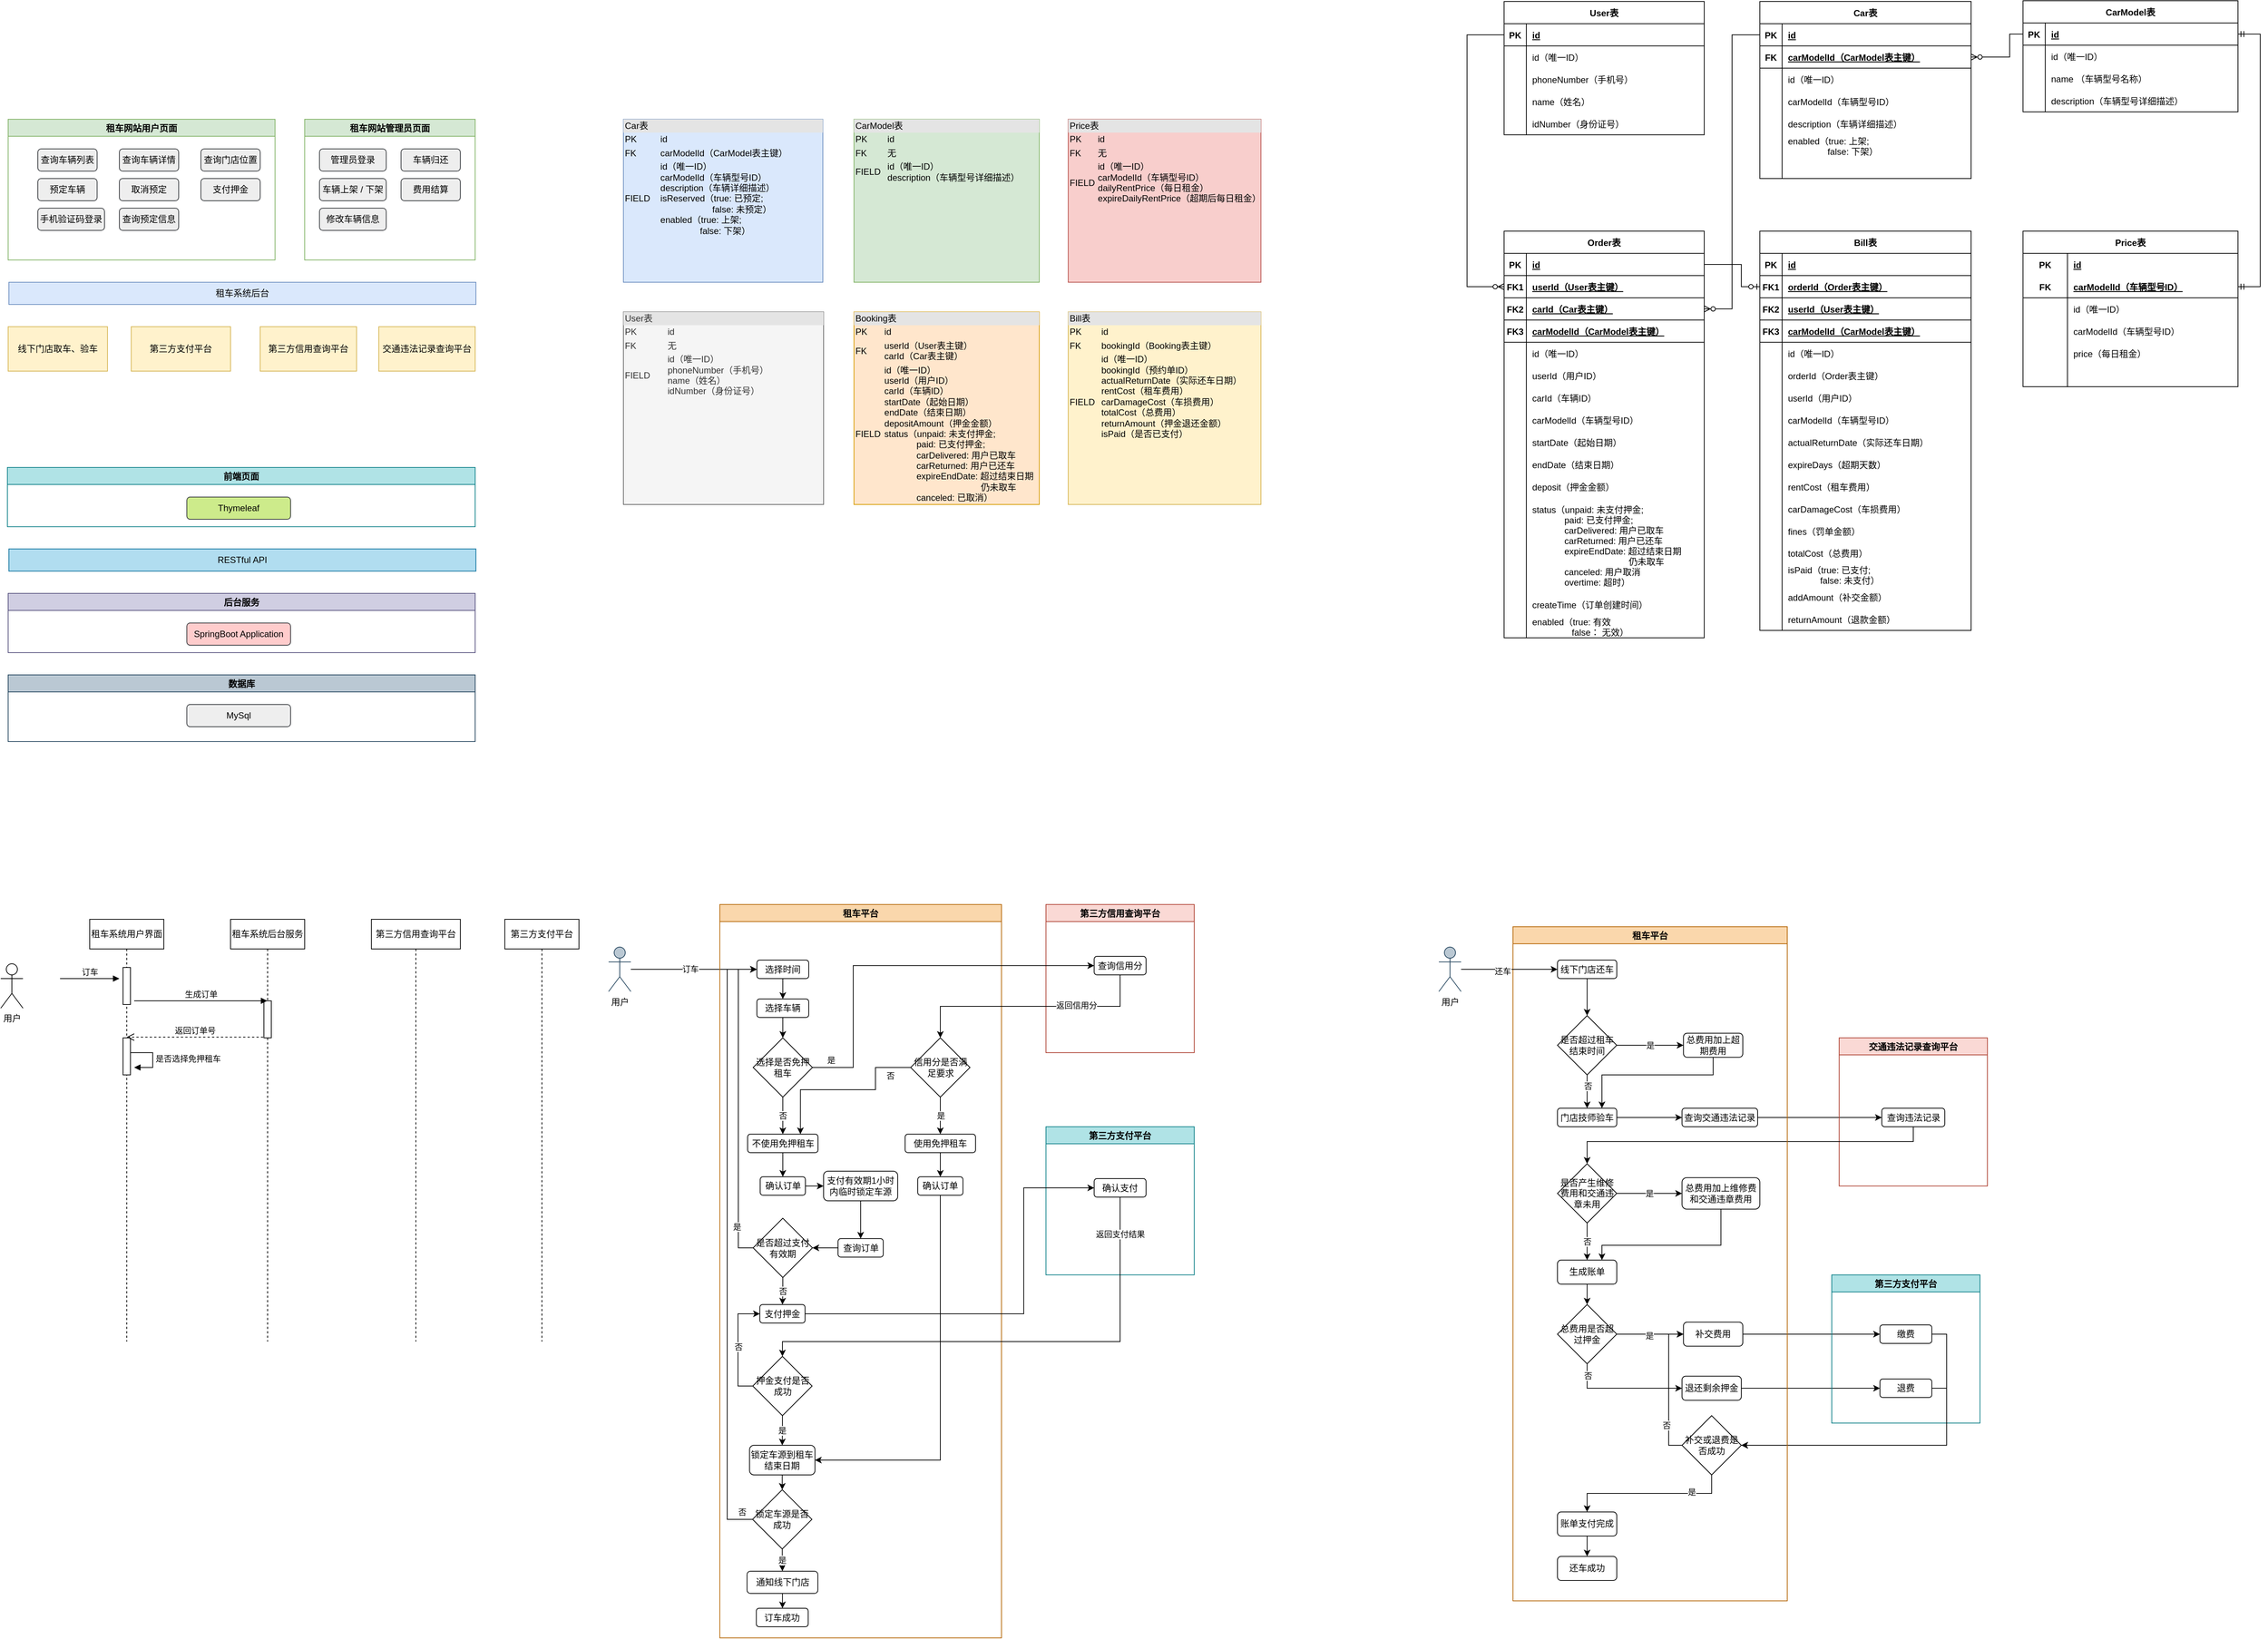 <mxfile version="20.2.0" type="device"><diagram id="3KRvH9eROK6cNv9JqRd6" name="Page-1"><mxGraphModel dx="1757" dy="1076" grid="1" gridSize="10" guides="1" tooltips="1" connect="1" arrows="1" fold="1" page="1" pageScale="1" pageWidth="827" pageHeight="1169" math="0" shadow="0"><root><mxCell id="0"/><mxCell id="1" parent="0"/><mxCell id="jZWqzJrVKOuLkXy4B5CE-3" value="租车网站用户页面" style="swimlane;fillColor=#d5e8d4;strokeColor=#82b366;" parent="1" vertex="1"><mxGeometry x="100" y="230" width="360" height="190" as="geometry"/></mxCell><mxCell id="jZWqzJrVKOuLkXy4B5CE-7" value="查询车辆列表" style="rounded=1;whiteSpace=wrap;html=1;fillColor=#eeeeee;strokeColor=#36393d;" parent="jZWqzJrVKOuLkXy4B5CE-3" vertex="1"><mxGeometry x="40" y="40" width="80" height="30" as="geometry"/></mxCell><mxCell id="jZWqzJrVKOuLkXy4B5CE-8" value="查询车辆详情" style="rounded=1;whiteSpace=wrap;html=1;fillColor=#eeeeee;strokeColor=#36393d;" parent="jZWqzJrVKOuLkXy4B5CE-3" vertex="1"><mxGeometry x="150" y="40" width="80" height="30" as="geometry"/></mxCell><mxCell id="jZWqzJrVKOuLkXy4B5CE-9" value="预定车辆" style="rounded=1;whiteSpace=wrap;html=1;fillColor=#eeeeee;strokeColor=#36393d;" parent="jZWqzJrVKOuLkXy4B5CE-3" vertex="1"><mxGeometry x="40" y="80" width="80" height="30" as="geometry"/></mxCell><mxCell id="jZWqzJrVKOuLkXy4B5CE-15" value="取消预定" style="rounded=1;whiteSpace=wrap;html=1;fillColor=#eeeeee;strokeColor=#36393d;" parent="jZWqzJrVKOuLkXy4B5CE-3" vertex="1"><mxGeometry x="150" y="80" width="80" height="30" as="geometry"/></mxCell><mxCell id="jZWqzJrVKOuLkXy4B5CE-19" value="查询门店位置" style="rounded=1;whiteSpace=wrap;html=1;fillColor=#eeeeee;strokeColor=#36393d;" parent="jZWqzJrVKOuLkXy4B5CE-3" vertex="1"><mxGeometry x="260" y="40" width="80" height="30" as="geometry"/></mxCell><mxCell id="jZWqzJrVKOuLkXy4B5CE-20" value="支付押金" style="rounded=1;whiteSpace=wrap;html=1;fillColor=#eeeeee;strokeColor=#36393d;" parent="jZWqzJrVKOuLkXy4B5CE-3" vertex="1"><mxGeometry x="260" y="80" width="80" height="30" as="geometry"/></mxCell><mxCell id="jZWqzJrVKOuLkXy4B5CE-26" value="查询预定信息" style="rounded=1;whiteSpace=wrap;html=1;fillColor=#eeeeee;strokeColor=#36393d;" parent="jZWqzJrVKOuLkXy4B5CE-3" vertex="1"><mxGeometry x="150" y="120" width="80" height="30" as="geometry"/></mxCell><mxCell id="jZWqzJrVKOuLkXy4B5CE-27" value="手机验证码登录" style="rounded=1;whiteSpace=wrap;html=1;fillColor=#eeeeee;strokeColor=#36393d;" parent="jZWqzJrVKOuLkXy4B5CE-3" vertex="1"><mxGeometry x="40" y="120" width="90" height="30" as="geometry"/></mxCell><mxCell id="jZWqzJrVKOuLkXy4B5CE-5" value="后台服务" style="swimlane;fillColor=#d0cee2;strokeColor=#56517e;" parent="1" vertex="1"><mxGeometry x="100" y="870" width="630" height="80" as="geometry"/></mxCell><mxCell id="jZWqzJrVKOuLkXy4B5CE-17" value="SpringBoot Application" style="rounded=1;whiteSpace=wrap;html=1;fillColor=#ffcccc;strokeColor=#36393d;" parent="jZWqzJrVKOuLkXy4B5CE-5" vertex="1"><mxGeometry x="241" y="40" width="140" height="30" as="geometry"/></mxCell><mxCell id="jZWqzJrVKOuLkXy4B5CE-6" value="数据库" style="swimlane;fillColor=#bac8d3;strokeColor=#23445d;" parent="1" vertex="1"><mxGeometry x="100" y="980" width="630" height="90" as="geometry"/></mxCell><mxCell id="jZWqzJrVKOuLkXy4B5CE-18" value="MySql" style="rounded=1;whiteSpace=wrap;html=1;fillColor=#eeeeee;strokeColor=#36393d;" parent="jZWqzJrVKOuLkXy4B5CE-6" vertex="1"><mxGeometry x="241" y="40" width="140" height="30" as="geometry"/></mxCell><mxCell id="jZWqzJrVKOuLkXy4B5CE-11" value="租车网站管理员页面" style="swimlane;fillColor=#d5e8d4;strokeColor=#82b366;" parent="1" vertex="1"><mxGeometry x="500" y="230" width="230" height="190" as="geometry"/></mxCell><mxCell id="jZWqzJrVKOuLkXy4B5CE-12" value="管理员登录" style="rounded=1;whiteSpace=wrap;html=1;fillColor=#eeeeee;strokeColor=#36393d;" parent="jZWqzJrVKOuLkXy4B5CE-11" vertex="1"><mxGeometry x="20" y="40" width="90" height="30" as="geometry"/></mxCell><mxCell id="jZWqzJrVKOuLkXy4B5CE-13" value="车辆归还" style="rounded=1;whiteSpace=wrap;html=1;fillColor=#eeeeee;strokeColor=#36393d;" parent="jZWqzJrVKOuLkXy4B5CE-11" vertex="1"><mxGeometry x="130" y="40" width="80" height="30" as="geometry"/></mxCell><mxCell id="jZWqzJrVKOuLkXy4B5CE-14" value="车辆上架 / 下架" style="rounded=1;whiteSpace=wrap;html=1;fillColor=#eeeeee;strokeColor=#36393d;" parent="jZWqzJrVKOuLkXy4B5CE-11" vertex="1"><mxGeometry x="20" y="80" width="90" height="30" as="geometry"/></mxCell><mxCell id="jZWqzJrVKOuLkXy4B5CE-21" value="费用结算" style="rounded=1;whiteSpace=wrap;html=1;fillColor=#eeeeee;strokeColor=#36393d;" parent="jZWqzJrVKOuLkXy4B5CE-11" vertex="1"><mxGeometry x="130" y="80" width="80" height="30" as="geometry"/></mxCell><mxCell id="jZWqzJrVKOuLkXy4B5CE-28" value="修改车辆信息" style="rounded=1;whiteSpace=wrap;html=1;fillColor=#eeeeee;strokeColor=#36393d;" parent="jZWqzJrVKOuLkXy4B5CE-11" vertex="1"><mxGeometry x="20" y="120" width="90" height="30" as="geometry"/></mxCell><mxCell id="jZWqzJrVKOuLkXy4B5CE-16" value="RESTful API" style="rounded=0;whiteSpace=wrap;html=1;fillColor=#b1ddf0;strokeColor=#10739e;" parent="1" vertex="1"><mxGeometry x="101" y="810" width="630" height="30" as="geometry"/></mxCell><mxCell id="jZWqzJrVKOuLkXy4B5CE-24" value="租车系统后台" style="rounded=0;whiteSpace=wrap;html=1;fillColor=#dae8fc;strokeColor=#6c8ebf;" parent="1" vertex="1"><mxGeometry x="101" y="450" width="630" height="30" as="geometry"/></mxCell><mxCell id="jZWqzJrVKOuLkXy4B5CE-25" value="第三方支付平台" style="rounded=0;whiteSpace=wrap;html=1;fillColor=#fff2cc;strokeColor=#d6b656;" parent="1" vertex="1"><mxGeometry x="266" y="510" width="134" height="60" as="geometry"/></mxCell><mxCell id="jZWqzJrVKOuLkXy4B5CE-29" value="第三方信用查询平台" style="rounded=0;whiteSpace=wrap;html=1;fillColor=#fff2cc;strokeColor=#d6b656;" parent="1" vertex="1"><mxGeometry x="440" y="510" width="130" height="60" as="geometry"/></mxCell><mxCell id="jZWqzJrVKOuLkXy4B5CE-31" value="前端页面" style="swimlane;startSize=23;fillColor=#b0e3e6;strokeColor=#0e8088;" parent="1" vertex="1"><mxGeometry x="99" y="700" width="631" height="80" as="geometry"/></mxCell><mxCell id="jZWqzJrVKOuLkXy4B5CE-32" value="Thymeleaf" style="rounded=1;whiteSpace=wrap;html=1;fillColor=#cdeb8b;strokeColor=#36393d;" parent="jZWqzJrVKOuLkXy4B5CE-31" vertex="1"><mxGeometry x="242" y="40" width="140" height="30" as="geometry"/></mxCell><mxCell id="jZWqzJrVKOuLkXy4B5CE-33" value="&lt;div style=&quot;box-sizing:border-box;width:100%;background:#e4e4e4;padding:2px;&quot;&gt;User表&lt;/div&gt;&lt;table style=&quot;width:100%;font-size:1em;&quot; cellpadding=&quot;2&quot; cellspacing=&quot;0&quot;&gt;&lt;tbody&gt;&lt;tr&gt;&lt;td&gt;PK&lt;/td&gt;&lt;td&gt;id&lt;/td&gt;&lt;/tr&gt;&lt;tr&gt;&lt;td&gt;FK&lt;/td&gt;&lt;td&gt;无&lt;/td&gt;&lt;/tr&gt;&lt;tr&gt;&lt;td&gt;FIELD&lt;/td&gt;&lt;td&gt;id（唯一ID）&lt;br&gt;phoneNumber（手机号）&lt;br&gt;name（姓名）&lt;br&gt;idNumber（身份证号）&lt;/td&gt;&lt;/tr&gt;&lt;/tbody&gt;&lt;/table&gt;" style="verticalAlign=top;align=left;overflow=fill;html=1;fillColor=#f5f5f5;fontColor=#333333;strokeColor=#666666;" parent="1" vertex="1"><mxGeometry x="930" y="490" width="270" height="260" as="geometry"/></mxCell><mxCell id="jZWqzJrVKOuLkXy4B5CE-38" value="&lt;div style=&quot;box-sizing:border-box;width:100%;background:#e4e4e4;padding:2px;&quot;&gt;Car表&lt;/div&gt;&lt;table style=&quot;width:100%;font-size:1em;&quot; cellpadding=&quot;2&quot; cellspacing=&quot;0&quot;&gt;&lt;tbody&gt;&lt;tr&gt;&lt;td&gt;PK&lt;/td&gt;&lt;td&gt;id&lt;/td&gt;&lt;/tr&gt;&lt;tr&gt;&lt;td&gt;FK&lt;/td&gt;&lt;td&gt;carModelId（CarModel表主键）&lt;/td&gt;&lt;/tr&gt;&lt;tr&gt;&lt;td&gt;FIELD&lt;/td&gt;&lt;td&gt;id（唯一ID）&lt;br&gt;carModelId（车辆型号ID）&lt;br&gt;description（车辆详细描述）&lt;br&gt;isReserved（true: 已预定;&amp;nbsp; &lt;br&gt;&amp;nbsp; &amp;nbsp; &amp;nbsp; &amp;nbsp; &amp;nbsp; &amp;nbsp; &amp;nbsp; &amp;nbsp; &amp;nbsp; &amp;nbsp; &amp;nbsp;false: 未预定）&lt;br&gt;enabled（true: 上架;&amp;nbsp; &lt;br&gt;&amp;nbsp; &amp;nbsp; &amp;nbsp; &amp;nbsp; &amp;nbsp; &amp;nbsp; &amp;nbsp; &amp;nbsp; false: 下架）&lt;/td&gt;&lt;/tr&gt;&lt;/tbody&gt;&lt;/table&gt;" style="verticalAlign=top;align=left;overflow=fill;html=1;fillColor=#dae8fc;strokeColor=#6c8ebf;" parent="1" vertex="1"><mxGeometry x="930" y="230" width="269" height="220" as="geometry"/></mxCell><mxCell id="jZWqzJrVKOuLkXy4B5CE-39" value="&lt;div style=&quot;box-sizing:border-box;width:100%;background:#e4e4e4;padding:2px;&quot;&gt;Booking表&lt;/div&gt;&lt;table style=&quot;width:100%;font-size:1em;&quot; cellpadding=&quot;2&quot; cellspacing=&quot;0&quot;&gt;&lt;tbody&gt;&lt;tr&gt;&lt;td&gt;PK&lt;/td&gt;&lt;td&gt;id&lt;/td&gt;&lt;/tr&gt;&lt;tr&gt;&lt;td&gt;FK&lt;/td&gt;&lt;td&gt;userId（User表主键）&lt;br&gt;carId（Car表主键）&lt;/td&gt;&lt;/tr&gt;&lt;tr&gt;&lt;td&gt;FIELD&lt;/td&gt;&lt;td&gt;id（唯一ID）&lt;br&gt;userId（用户ID）&lt;br&gt;carId（车辆ID）&lt;br&gt;startDate（起始日期）&lt;br&gt;endDate（结束日期）&lt;br&gt;depositAmount（押金金额）&lt;br&gt;status（unpaid: 未支付押金; &lt;br&gt;&amp;nbsp; &amp;nbsp; &amp;nbsp; &amp;nbsp; &amp;nbsp; &amp;nbsp; &amp;nbsp;paid: 已支付押金;&lt;br&gt;&amp;nbsp; &amp;nbsp; &amp;nbsp; &amp;nbsp; &amp;nbsp; &amp;nbsp; &amp;nbsp;carDelivered: 用户已取车&lt;br&gt;&amp;nbsp; &amp;nbsp; &amp;nbsp; &amp;nbsp; &amp;nbsp; &amp;nbsp; &amp;nbsp;carReturned: 用户已还车&lt;br&gt;&amp;nbsp; &amp;nbsp; &amp;nbsp; &amp;nbsp; &amp;nbsp; &amp;nbsp; &amp;nbsp;expireEndDate: 超过结束日期&lt;br&gt;&amp;nbsp; &amp;nbsp; &amp;nbsp; &amp;nbsp; &amp;nbsp; &amp;nbsp; &amp;nbsp; &amp;nbsp; &amp;nbsp; &amp;nbsp; &amp;nbsp; &amp;nbsp; &amp;nbsp; &amp;nbsp; &amp;nbsp; &amp;nbsp; &amp;nbsp; &amp;nbsp; &amp;nbsp; &amp;nbsp;仍未取车&lt;br&gt;&amp;nbsp; &amp;nbsp; &amp;nbsp; &amp;nbsp; &amp;nbsp; &amp;nbsp; &amp;nbsp;canceled: 已取消）&lt;/td&gt;&lt;/tr&gt;&lt;/tbody&gt;&lt;/table&gt;" style="verticalAlign=top;align=left;overflow=fill;html=1;fillColor=#ffe6cc;strokeColor=#d79b00;" parent="1" vertex="1"><mxGeometry x="1241" y="490" width="250" height="260" as="geometry"/></mxCell><mxCell id="jZWqzJrVKOuLkXy4B5CE-40" value="&lt;div style=&quot;box-sizing:border-box;width:100%;background:#e4e4e4;padding:2px;&quot;&gt;CarModel表&lt;/div&gt;&lt;table style=&quot;width:100%;font-size:1em;&quot; cellpadding=&quot;2&quot; cellspacing=&quot;0&quot;&gt;&lt;tbody&gt;&lt;tr&gt;&lt;td&gt;PK&lt;/td&gt;&lt;td&gt;id&lt;/td&gt;&lt;/tr&gt;&lt;tr&gt;&lt;td&gt;FK&lt;/td&gt;&lt;td&gt;无&lt;/td&gt;&lt;/tr&gt;&lt;tr&gt;&lt;td&gt;FIELD&lt;/td&gt;&lt;td&gt;id（唯一ID）&lt;br&gt;description（车辆型号详细描述）&lt;br&gt;&lt;/td&gt;&lt;/tr&gt;&lt;/tbody&gt;&lt;/table&gt;" style="verticalAlign=top;align=left;overflow=fill;html=1;fillColor=#d5e8d4;strokeColor=#82b366;" parent="1" vertex="1"><mxGeometry x="1241" y="230" width="250" height="220" as="geometry"/></mxCell><mxCell id="jZWqzJrVKOuLkXy4B5CE-41" value="&lt;div style=&quot;box-sizing:border-box;width:100%;background:#e4e4e4;padding:2px;&quot;&gt;Bill表&lt;/div&gt;&lt;table style=&quot;width:100%;font-size:1em;&quot; cellpadding=&quot;2&quot; cellspacing=&quot;0&quot;&gt;&lt;tbody&gt;&lt;tr&gt;&lt;td&gt;PK&lt;/td&gt;&lt;td&gt;id&lt;/td&gt;&lt;/tr&gt;&lt;tr&gt;&lt;td&gt;FK&lt;/td&gt;&lt;td&gt;bookingId（Booking表主键）&lt;/td&gt;&lt;/tr&gt;&lt;tr&gt;&lt;td&gt;FIELD&lt;/td&gt;&lt;td&gt;id（唯一ID）&lt;br&gt;bookingId（预约单ID）&lt;br&gt;actualReturnDate（实际还车日期）&lt;br&gt;rentCost（租车费用）&lt;br&gt;carDamageCost（车损费用）&lt;br&gt;totalCost（总费用）&lt;br&gt;returnAmount（押金退还金额）&lt;br&gt;isPaid（是否已支付）&lt;br&gt;&lt;br&gt;&lt;/td&gt;&lt;/tr&gt;&lt;/tbody&gt;&lt;/table&gt;" style="verticalAlign=top;align=left;overflow=fill;html=1;fillColor=#fff2cc;strokeColor=#d6b656;" parent="1" vertex="1"><mxGeometry x="1530" y="490" width="260" height="260" as="geometry"/></mxCell><mxCell id="jZWqzJrVKOuLkXy4B5CE-43" value="&lt;div style=&quot;box-sizing:border-box;width:100%;background:#e4e4e4;padding:2px;&quot;&gt;Price表&lt;/div&gt;&lt;table style=&quot;width:100%;font-size:1em;&quot; cellpadding=&quot;2&quot; cellspacing=&quot;0&quot;&gt;&lt;tbody&gt;&lt;tr&gt;&lt;td&gt;PK&lt;/td&gt;&lt;td&gt;id&lt;/td&gt;&lt;/tr&gt;&lt;tr&gt;&lt;td&gt;FK&lt;/td&gt;&lt;td&gt;无&lt;/td&gt;&lt;/tr&gt;&lt;tr&gt;&lt;td&gt;FIELD&lt;/td&gt;&lt;td&gt;id（唯一ID）&lt;br&gt;carModelId（车辆型号ID）&lt;br&gt;dailyRentPrice（每日租金）&lt;br&gt;expireDailyRentPrice（超期后每日租金）&lt;/td&gt;&lt;/tr&gt;&lt;/tbody&gt;&lt;/table&gt;" style="verticalAlign=top;align=left;overflow=fill;html=1;fillColor=#f8cecc;strokeColor=#b85450;" parent="1" vertex="1"><mxGeometry x="1530" y="230" width="260" height="220" as="geometry"/></mxCell><mxCell id="5QKHvy1yiA3FFVcJ9bdY-16" value="Car表" style="shape=table;startSize=30;container=1;collapsible=1;childLayout=tableLayout;fixedRows=1;rowLines=0;fontStyle=1;align=center;resizeLast=1;" parent="1" vertex="1"><mxGeometry x="2463" y="71" width="285" height="239" as="geometry"/></mxCell><mxCell id="5QKHvy1yiA3FFVcJ9bdY-17" value="" style="shape=tableRow;horizontal=0;startSize=0;swimlaneHead=0;swimlaneBody=0;fillColor=none;collapsible=0;dropTarget=0;points=[[0,0.5],[1,0.5]];portConstraint=eastwest;top=0;left=0;right=0;bottom=1;" parent="5QKHvy1yiA3FFVcJ9bdY-16" vertex="1"><mxGeometry y="30" width="285" height="30" as="geometry"/></mxCell><mxCell id="5QKHvy1yiA3FFVcJ9bdY-18" value="PK" style="shape=partialRectangle;connectable=0;fillColor=none;top=0;left=0;bottom=0;right=0;fontStyle=1;overflow=hidden;" parent="5QKHvy1yiA3FFVcJ9bdY-17" vertex="1"><mxGeometry width="30" height="30" as="geometry"><mxRectangle width="30" height="30" as="alternateBounds"/></mxGeometry></mxCell><mxCell id="5QKHvy1yiA3FFVcJ9bdY-19" value="id" style="shape=partialRectangle;connectable=0;fillColor=none;top=0;left=0;bottom=0;right=0;align=left;spacingLeft=6;fontStyle=5;overflow=hidden;" parent="5QKHvy1yiA3FFVcJ9bdY-17" vertex="1"><mxGeometry x="30" width="255" height="30" as="geometry"><mxRectangle width="255" height="30" as="alternateBounds"/></mxGeometry></mxCell><mxCell id="5QKHvy1yiA3FFVcJ9bdY-45" value="" style="shape=tableRow;horizontal=0;startSize=0;swimlaneHead=0;swimlaneBody=0;fillColor=none;collapsible=0;dropTarget=0;points=[[0,0.5],[1,0.5]];portConstraint=eastwest;top=0;left=0;right=0;bottom=1;" parent="5QKHvy1yiA3FFVcJ9bdY-16" vertex="1"><mxGeometry y="60" width="285" height="30" as="geometry"/></mxCell><mxCell id="5QKHvy1yiA3FFVcJ9bdY-46" value="FK" style="shape=partialRectangle;connectable=0;fillColor=none;top=0;left=0;bottom=0;right=0;fontStyle=1;overflow=hidden;" parent="5QKHvy1yiA3FFVcJ9bdY-45" vertex="1"><mxGeometry width="30" height="30" as="geometry"><mxRectangle width="30" height="30" as="alternateBounds"/></mxGeometry></mxCell><mxCell id="5QKHvy1yiA3FFVcJ9bdY-47" value="carModelId（CarModel表主键）" style="shape=partialRectangle;connectable=0;fillColor=none;top=0;left=0;bottom=0;right=0;align=left;spacingLeft=6;fontStyle=5;overflow=hidden;" parent="5QKHvy1yiA3FFVcJ9bdY-45" vertex="1"><mxGeometry x="30" width="255" height="30" as="geometry"><mxRectangle width="255" height="30" as="alternateBounds"/></mxGeometry></mxCell><mxCell id="5QKHvy1yiA3FFVcJ9bdY-20" value="" style="shape=tableRow;horizontal=0;startSize=0;swimlaneHead=0;swimlaneBody=0;fillColor=none;collapsible=0;dropTarget=0;points=[[0,0.5],[1,0.5]];portConstraint=eastwest;top=0;left=0;right=0;bottom=0;" parent="5QKHvy1yiA3FFVcJ9bdY-16" vertex="1"><mxGeometry y="90" width="285" height="30" as="geometry"/></mxCell><mxCell id="5QKHvy1yiA3FFVcJ9bdY-21" value="" style="shape=partialRectangle;connectable=0;fillColor=none;top=0;left=0;bottom=0;right=0;editable=1;overflow=hidden;" parent="5QKHvy1yiA3FFVcJ9bdY-20" vertex="1"><mxGeometry width="30" height="30" as="geometry"><mxRectangle width="30" height="30" as="alternateBounds"/></mxGeometry></mxCell><mxCell id="5QKHvy1yiA3FFVcJ9bdY-22" value="id（唯一ID）" style="shape=partialRectangle;connectable=0;fillColor=none;top=0;left=0;bottom=0;right=0;align=left;spacingLeft=6;overflow=hidden;" parent="5QKHvy1yiA3FFVcJ9bdY-20" vertex="1"><mxGeometry x="30" width="255" height="30" as="geometry"><mxRectangle width="255" height="30" as="alternateBounds"/></mxGeometry></mxCell><mxCell id="5QKHvy1yiA3FFVcJ9bdY-23" value="" style="shape=tableRow;horizontal=0;startSize=0;swimlaneHead=0;swimlaneBody=0;fillColor=none;collapsible=0;dropTarget=0;points=[[0,0.5],[1,0.5]];portConstraint=eastwest;top=0;left=0;right=0;bottom=0;" parent="5QKHvy1yiA3FFVcJ9bdY-16" vertex="1"><mxGeometry y="120" width="285" height="30" as="geometry"/></mxCell><mxCell id="5QKHvy1yiA3FFVcJ9bdY-24" value="" style="shape=partialRectangle;connectable=0;fillColor=none;top=0;left=0;bottom=0;right=0;editable=1;overflow=hidden;" parent="5QKHvy1yiA3FFVcJ9bdY-23" vertex="1"><mxGeometry width="30" height="30" as="geometry"><mxRectangle width="30" height="30" as="alternateBounds"/></mxGeometry></mxCell><mxCell id="5QKHvy1yiA3FFVcJ9bdY-25" value="carModelId（车辆型号ID）" style="shape=partialRectangle;connectable=0;fillColor=none;top=0;left=0;bottom=0;right=0;align=left;spacingLeft=6;overflow=hidden;" parent="5QKHvy1yiA3FFVcJ9bdY-23" vertex="1"><mxGeometry x="30" width="255" height="30" as="geometry"><mxRectangle width="255" height="30" as="alternateBounds"/></mxGeometry></mxCell><mxCell id="5QKHvy1yiA3FFVcJ9bdY-36" value="" style="shape=tableRow;horizontal=0;startSize=0;swimlaneHead=0;swimlaneBody=0;fillColor=none;collapsible=0;dropTarget=0;points=[[0,0.5],[1,0.5]];portConstraint=eastwest;top=0;left=0;right=0;bottom=0;" parent="5QKHvy1yiA3FFVcJ9bdY-16" vertex="1"><mxGeometry y="150" width="285" height="30" as="geometry"/></mxCell><mxCell id="5QKHvy1yiA3FFVcJ9bdY-37" value="" style="shape=partialRectangle;connectable=0;fillColor=none;top=0;left=0;bottom=0;right=0;editable=1;overflow=hidden;" parent="5QKHvy1yiA3FFVcJ9bdY-36" vertex="1"><mxGeometry width="30" height="30" as="geometry"><mxRectangle width="30" height="30" as="alternateBounds"/></mxGeometry></mxCell><mxCell id="5QKHvy1yiA3FFVcJ9bdY-38" value="description（车辆详细描述）" style="shape=partialRectangle;connectable=0;fillColor=none;top=0;left=0;bottom=0;right=0;align=left;spacingLeft=6;overflow=hidden;" parent="5QKHvy1yiA3FFVcJ9bdY-36" vertex="1"><mxGeometry x="30" width="255" height="30" as="geometry"><mxRectangle width="255" height="30" as="alternateBounds"/></mxGeometry></mxCell><mxCell id="5QKHvy1yiA3FFVcJ9bdY-39" value="" style="shape=tableRow;horizontal=0;startSize=0;swimlaneHead=0;swimlaneBody=0;fillColor=none;collapsible=0;dropTarget=0;points=[[0,0.5],[1,0.5]];portConstraint=eastwest;top=0;left=0;right=0;bottom=0;" parent="5QKHvy1yiA3FFVcJ9bdY-16" vertex="1"><mxGeometry y="180" width="285" height="30" as="geometry"/></mxCell><mxCell id="5QKHvy1yiA3FFVcJ9bdY-40" value="" style="shape=partialRectangle;connectable=0;fillColor=none;top=0;left=0;bottom=0;right=0;editable=1;overflow=hidden;" parent="5QKHvy1yiA3FFVcJ9bdY-39" vertex="1"><mxGeometry width="30" height="30" as="geometry"><mxRectangle width="30" height="30" as="alternateBounds"/></mxGeometry></mxCell><mxCell id="5QKHvy1yiA3FFVcJ9bdY-41" value="enabled（true: 上架; &#10;                false: 下架）" style="shape=partialRectangle;connectable=0;fillColor=none;top=0;left=0;bottom=0;right=0;align=left;spacingLeft=6;overflow=hidden;" parent="5QKHvy1yiA3FFVcJ9bdY-39" vertex="1"><mxGeometry x="30" width="255" height="30" as="geometry"><mxRectangle width="255" height="30" as="alternateBounds"/></mxGeometry></mxCell><mxCell id="5QKHvy1yiA3FFVcJ9bdY-26" value="" style="shape=tableRow;horizontal=0;startSize=0;swimlaneHead=0;swimlaneBody=0;fillColor=none;collapsible=0;dropTarget=0;points=[[0,0.5],[1,0.5]];portConstraint=eastwest;top=0;left=0;right=0;bottom=0;" parent="5QKHvy1yiA3FFVcJ9bdY-16" vertex="1"><mxGeometry y="210" width="285" height="29" as="geometry"/></mxCell><mxCell id="5QKHvy1yiA3FFVcJ9bdY-27" value="" style="shape=partialRectangle;connectable=0;fillColor=none;top=0;left=0;bottom=0;right=0;editable=1;overflow=hidden;" parent="5QKHvy1yiA3FFVcJ9bdY-26" vertex="1"><mxGeometry width="30" height="29" as="geometry"><mxRectangle width="30" height="29" as="alternateBounds"/></mxGeometry></mxCell><mxCell id="5QKHvy1yiA3FFVcJ9bdY-28" value="" style="shape=partialRectangle;connectable=0;fillColor=none;top=0;left=0;bottom=0;right=0;align=left;spacingLeft=6;overflow=hidden;" parent="5QKHvy1yiA3FFVcJ9bdY-26" vertex="1"><mxGeometry x="30" width="255" height="29" as="geometry"><mxRectangle width="255" height="29" as="alternateBounds"/></mxGeometry></mxCell><mxCell id="5QKHvy1yiA3FFVcJ9bdY-86" value="CarModel表" style="shape=table;startSize=30;container=1;collapsible=1;childLayout=tableLayout;fixedRows=1;rowLines=0;fontStyle=1;align=center;resizeLast=1;" parent="1" vertex="1"><mxGeometry x="2818" y="70" width="290" height="150" as="geometry"/></mxCell><mxCell id="5QKHvy1yiA3FFVcJ9bdY-87" value="" style="shape=tableRow;horizontal=0;startSize=0;swimlaneHead=0;swimlaneBody=0;fillColor=none;collapsible=0;dropTarget=0;points=[[0,0.5],[1,0.5]];portConstraint=eastwest;top=0;left=0;right=0;bottom=1;" parent="5QKHvy1yiA3FFVcJ9bdY-86" vertex="1"><mxGeometry y="30" width="290" height="30" as="geometry"/></mxCell><mxCell id="5QKHvy1yiA3FFVcJ9bdY-88" value="PK" style="shape=partialRectangle;connectable=0;fillColor=none;top=0;left=0;bottom=0;right=0;fontStyle=1;overflow=hidden;" parent="5QKHvy1yiA3FFVcJ9bdY-87" vertex="1"><mxGeometry width="30" height="30" as="geometry"><mxRectangle width="30" height="30" as="alternateBounds"/></mxGeometry></mxCell><mxCell id="5QKHvy1yiA3FFVcJ9bdY-89" value="id" style="shape=partialRectangle;connectable=0;fillColor=none;top=0;left=0;bottom=0;right=0;align=left;spacingLeft=6;fontStyle=5;overflow=hidden;" parent="5QKHvy1yiA3FFVcJ9bdY-87" vertex="1"><mxGeometry x="30" width="260" height="30" as="geometry"><mxRectangle width="260" height="30" as="alternateBounds"/></mxGeometry></mxCell><mxCell id="5QKHvy1yiA3FFVcJ9bdY-90" value="" style="shape=tableRow;horizontal=0;startSize=0;swimlaneHead=0;swimlaneBody=0;fillColor=none;collapsible=0;dropTarget=0;points=[[0,0.5],[1,0.5]];portConstraint=eastwest;top=0;left=0;right=0;bottom=0;" parent="5QKHvy1yiA3FFVcJ9bdY-86" vertex="1"><mxGeometry y="60" width="290" height="30" as="geometry"/></mxCell><mxCell id="5QKHvy1yiA3FFVcJ9bdY-91" value="" style="shape=partialRectangle;connectable=0;fillColor=none;top=0;left=0;bottom=0;right=0;editable=1;overflow=hidden;" parent="5QKHvy1yiA3FFVcJ9bdY-90" vertex="1"><mxGeometry width="30" height="30" as="geometry"><mxRectangle width="30" height="30" as="alternateBounds"/></mxGeometry></mxCell><mxCell id="5QKHvy1yiA3FFVcJ9bdY-92" value="id（唯一ID）" style="shape=partialRectangle;connectable=0;fillColor=none;top=0;left=0;bottom=0;right=0;align=left;spacingLeft=6;overflow=hidden;" parent="5QKHvy1yiA3FFVcJ9bdY-90" vertex="1"><mxGeometry x="30" width="260" height="30" as="geometry"><mxRectangle width="260" height="30" as="alternateBounds"/></mxGeometry></mxCell><mxCell id="5QKHvy1yiA3FFVcJ9bdY-96" value="" style="shape=tableRow;horizontal=0;startSize=0;swimlaneHead=0;swimlaneBody=0;fillColor=none;collapsible=0;dropTarget=0;points=[[0,0.5],[1,0.5]];portConstraint=eastwest;top=0;left=0;right=0;bottom=0;" parent="5QKHvy1yiA3FFVcJ9bdY-86" vertex="1"><mxGeometry y="90" width="290" height="30" as="geometry"/></mxCell><mxCell id="5QKHvy1yiA3FFVcJ9bdY-97" value="" style="shape=partialRectangle;connectable=0;fillColor=none;top=0;left=0;bottom=0;right=0;editable=1;overflow=hidden;" parent="5QKHvy1yiA3FFVcJ9bdY-96" vertex="1"><mxGeometry width="30" height="30" as="geometry"><mxRectangle width="30" height="30" as="alternateBounds"/></mxGeometry></mxCell><mxCell id="5QKHvy1yiA3FFVcJ9bdY-98" value="name （车辆型号名称）" style="shape=partialRectangle;connectable=0;fillColor=none;top=0;left=0;bottom=0;right=0;align=left;spacingLeft=6;overflow=hidden;" parent="5QKHvy1yiA3FFVcJ9bdY-96" vertex="1"><mxGeometry x="30" width="260" height="30" as="geometry"><mxRectangle width="260" height="30" as="alternateBounds"/></mxGeometry></mxCell><mxCell id="5QKHvy1yiA3FFVcJ9bdY-93" value="" style="shape=tableRow;horizontal=0;startSize=0;swimlaneHead=0;swimlaneBody=0;fillColor=none;collapsible=0;dropTarget=0;points=[[0,0.5],[1,0.5]];portConstraint=eastwest;top=0;left=0;right=0;bottom=0;" parent="5QKHvy1yiA3FFVcJ9bdY-86" vertex="1"><mxGeometry y="120" width="290" height="30" as="geometry"/></mxCell><mxCell id="5QKHvy1yiA3FFVcJ9bdY-94" value="" style="shape=partialRectangle;connectable=0;fillColor=none;top=0;left=0;bottom=0;right=0;editable=1;overflow=hidden;" parent="5QKHvy1yiA3FFVcJ9bdY-93" vertex="1"><mxGeometry width="30" height="30" as="geometry"><mxRectangle width="30" height="30" as="alternateBounds"/></mxGeometry></mxCell><mxCell id="5QKHvy1yiA3FFVcJ9bdY-95" value="description（车辆型号详细描述）" style="shape=partialRectangle;connectable=0;fillColor=none;top=0;left=0;bottom=0;right=0;align=left;spacingLeft=6;overflow=hidden;" parent="5QKHvy1yiA3FFVcJ9bdY-93" vertex="1"><mxGeometry x="30" width="260" height="30" as="geometry"><mxRectangle width="260" height="30" as="alternateBounds"/></mxGeometry></mxCell><mxCell id="5QKHvy1yiA3FFVcJ9bdY-118" value="User表" style="shape=table;startSize=30;container=1;collapsible=1;childLayout=tableLayout;fixedRows=1;rowLines=0;fontStyle=1;align=center;resizeLast=1;" parent="1" vertex="1"><mxGeometry x="2118" y="71" width="270" height="180" as="geometry"><mxRectangle x="1170" y="1020" width="80" height="30" as="alternateBounds"/></mxGeometry></mxCell><mxCell id="5QKHvy1yiA3FFVcJ9bdY-119" value="" style="shape=tableRow;horizontal=0;startSize=0;swimlaneHead=0;swimlaneBody=0;fillColor=none;collapsible=0;dropTarget=0;points=[[0,0.5],[1,0.5]];portConstraint=eastwest;top=0;left=0;right=0;bottom=1;" parent="5QKHvy1yiA3FFVcJ9bdY-118" vertex="1"><mxGeometry y="30" width="270" height="30" as="geometry"/></mxCell><mxCell id="5QKHvy1yiA3FFVcJ9bdY-120" value="PK" style="shape=partialRectangle;connectable=0;fillColor=none;top=0;left=0;bottom=0;right=0;fontStyle=1;overflow=hidden;" parent="5QKHvy1yiA3FFVcJ9bdY-119" vertex="1"><mxGeometry width="30" height="30" as="geometry"><mxRectangle width="30" height="30" as="alternateBounds"/></mxGeometry></mxCell><mxCell id="5QKHvy1yiA3FFVcJ9bdY-121" value="id" style="shape=partialRectangle;connectable=0;fillColor=none;top=0;left=0;bottom=0;right=0;align=left;spacingLeft=6;fontStyle=5;overflow=hidden;" parent="5QKHvy1yiA3FFVcJ9bdY-119" vertex="1"><mxGeometry x="30" width="240" height="30" as="geometry"><mxRectangle width="240" height="30" as="alternateBounds"/></mxGeometry></mxCell><mxCell id="5QKHvy1yiA3FFVcJ9bdY-122" value="" style="shape=tableRow;horizontal=0;startSize=0;swimlaneHead=0;swimlaneBody=0;fillColor=none;collapsible=0;dropTarget=0;points=[[0,0.5],[1,0.5]];portConstraint=eastwest;top=0;left=0;right=0;bottom=0;" parent="5QKHvy1yiA3FFVcJ9bdY-118" vertex="1"><mxGeometry y="60" width="270" height="30" as="geometry"/></mxCell><mxCell id="5QKHvy1yiA3FFVcJ9bdY-123" value="" style="shape=partialRectangle;connectable=0;fillColor=none;top=0;left=0;bottom=0;right=0;editable=1;overflow=hidden;" parent="5QKHvy1yiA3FFVcJ9bdY-122" vertex="1"><mxGeometry width="30" height="30" as="geometry"><mxRectangle width="30" height="30" as="alternateBounds"/></mxGeometry></mxCell><mxCell id="5QKHvy1yiA3FFVcJ9bdY-124" value="id（唯一ID）" style="shape=partialRectangle;connectable=0;fillColor=none;top=0;left=0;bottom=0;right=0;align=left;spacingLeft=6;overflow=hidden;" parent="5QKHvy1yiA3FFVcJ9bdY-122" vertex="1"><mxGeometry x="30" width="240" height="30" as="geometry"><mxRectangle width="240" height="30" as="alternateBounds"/></mxGeometry></mxCell><mxCell id="5QKHvy1yiA3FFVcJ9bdY-125" value="" style="shape=tableRow;horizontal=0;startSize=0;swimlaneHead=0;swimlaneBody=0;fillColor=none;collapsible=0;dropTarget=0;points=[[0,0.5],[1,0.5]];portConstraint=eastwest;top=0;left=0;right=0;bottom=0;" parent="5QKHvy1yiA3FFVcJ9bdY-118" vertex="1"><mxGeometry y="90" width="270" height="30" as="geometry"/></mxCell><mxCell id="5QKHvy1yiA3FFVcJ9bdY-126" value="" style="shape=partialRectangle;connectable=0;fillColor=none;top=0;left=0;bottom=0;right=0;editable=1;overflow=hidden;" parent="5QKHvy1yiA3FFVcJ9bdY-125" vertex="1"><mxGeometry width="30" height="30" as="geometry"><mxRectangle width="30" height="30" as="alternateBounds"/></mxGeometry></mxCell><mxCell id="5QKHvy1yiA3FFVcJ9bdY-127" value="phoneNumber（手机号）" style="shape=partialRectangle;connectable=0;fillColor=none;top=0;left=0;bottom=0;right=0;align=left;spacingLeft=6;overflow=hidden;" parent="5QKHvy1yiA3FFVcJ9bdY-125" vertex="1"><mxGeometry x="30" width="240" height="30" as="geometry"><mxRectangle width="240" height="30" as="alternateBounds"/></mxGeometry></mxCell><mxCell id="5QKHvy1yiA3FFVcJ9bdY-128" value="" style="shape=tableRow;horizontal=0;startSize=0;swimlaneHead=0;swimlaneBody=0;fillColor=none;collapsible=0;dropTarget=0;points=[[0,0.5],[1,0.5]];portConstraint=eastwest;top=0;left=0;right=0;bottom=0;" parent="5QKHvy1yiA3FFVcJ9bdY-118" vertex="1"><mxGeometry y="120" width="270" height="30" as="geometry"/></mxCell><mxCell id="5QKHvy1yiA3FFVcJ9bdY-129" value="" style="shape=partialRectangle;connectable=0;fillColor=none;top=0;left=0;bottom=0;right=0;editable=1;overflow=hidden;" parent="5QKHvy1yiA3FFVcJ9bdY-128" vertex="1"><mxGeometry width="30" height="30" as="geometry"><mxRectangle width="30" height="30" as="alternateBounds"/></mxGeometry></mxCell><mxCell id="5QKHvy1yiA3FFVcJ9bdY-130" value="name（姓名）" style="shape=partialRectangle;connectable=0;fillColor=none;top=0;left=0;bottom=0;right=0;align=left;spacingLeft=6;overflow=hidden;" parent="5QKHvy1yiA3FFVcJ9bdY-128" vertex="1"><mxGeometry x="30" width="240" height="30" as="geometry"><mxRectangle width="240" height="30" as="alternateBounds"/></mxGeometry></mxCell><mxCell id="5QKHvy1yiA3FFVcJ9bdY-131" value="" style="shape=tableRow;horizontal=0;startSize=0;swimlaneHead=0;swimlaneBody=0;fillColor=none;collapsible=0;dropTarget=0;points=[[0,0.5],[1,0.5]];portConstraint=eastwest;top=0;left=0;right=0;bottom=0;" parent="5QKHvy1yiA3FFVcJ9bdY-118" vertex="1"><mxGeometry y="150" width="270" height="30" as="geometry"/></mxCell><mxCell id="5QKHvy1yiA3FFVcJ9bdY-132" value="" style="shape=partialRectangle;connectable=0;fillColor=none;top=0;left=0;bottom=0;right=0;editable=1;overflow=hidden;" parent="5QKHvy1yiA3FFVcJ9bdY-131" vertex="1"><mxGeometry width="30" height="30" as="geometry"><mxRectangle width="30" height="30" as="alternateBounds"/></mxGeometry></mxCell><mxCell id="5QKHvy1yiA3FFVcJ9bdY-133" value="idNumber（身份证号）" style="shape=partialRectangle;connectable=0;fillColor=none;top=0;left=0;bottom=0;right=0;align=left;spacingLeft=6;overflow=hidden;" parent="5QKHvy1yiA3FFVcJ9bdY-131" vertex="1"><mxGeometry x="30" width="240" height="30" as="geometry"><mxRectangle width="240" height="30" as="alternateBounds"/></mxGeometry></mxCell><mxCell id="5QKHvy1yiA3FFVcJ9bdY-134" value="Order表" style="shape=table;startSize=30;container=1;collapsible=1;childLayout=tableLayout;fixedRows=1;rowLines=0;fontStyle=1;align=center;resizeLast=1;" parent="1" vertex="1"><mxGeometry x="2118" y="381" width="270" height="549" as="geometry"/></mxCell><mxCell id="5QKHvy1yiA3FFVcJ9bdY-135" value="" style="shape=tableRow;horizontal=0;startSize=0;swimlaneHead=0;swimlaneBody=0;fillColor=none;collapsible=0;dropTarget=0;points=[[0,0.5],[1,0.5]];portConstraint=eastwest;top=0;left=0;right=0;bottom=1;" parent="5QKHvy1yiA3FFVcJ9bdY-134" vertex="1"><mxGeometry y="30" width="270" height="30" as="geometry"/></mxCell><mxCell id="5QKHvy1yiA3FFVcJ9bdY-136" value="PK" style="shape=partialRectangle;connectable=0;fillColor=none;top=0;left=0;bottom=0;right=0;fontStyle=1;overflow=hidden;" parent="5QKHvy1yiA3FFVcJ9bdY-135" vertex="1"><mxGeometry width="30" height="30" as="geometry"><mxRectangle width="30" height="30" as="alternateBounds"/></mxGeometry></mxCell><mxCell id="5QKHvy1yiA3FFVcJ9bdY-137" value="id" style="shape=partialRectangle;connectable=0;fillColor=none;top=0;left=0;bottom=0;right=0;align=left;spacingLeft=6;fontStyle=5;overflow=hidden;" parent="5QKHvy1yiA3FFVcJ9bdY-135" vertex="1"><mxGeometry x="30" width="240" height="30" as="geometry"><mxRectangle width="240" height="30" as="alternateBounds"/></mxGeometry></mxCell><mxCell id="5QKHvy1yiA3FFVcJ9bdY-159" value="" style="shape=tableRow;horizontal=0;startSize=0;swimlaneHead=0;swimlaneBody=0;fillColor=none;collapsible=0;dropTarget=0;points=[[0,0.5],[1,0.5]];portConstraint=eastwest;top=0;left=0;right=0;bottom=1;" parent="5QKHvy1yiA3FFVcJ9bdY-134" vertex="1"><mxGeometry y="60" width="270" height="30" as="geometry"/></mxCell><mxCell id="5QKHvy1yiA3FFVcJ9bdY-160" value="FK1" style="shape=partialRectangle;connectable=0;fillColor=none;top=0;left=0;bottom=0;right=0;fontStyle=1;overflow=hidden;" parent="5QKHvy1yiA3FFVcJ9bdY-159" vertex="1"><mxGeometry width="30" height="30" as="geometry"><mxRectangle width="30" height="30" as="alternateBounds"/></mxGeometry></mxCell><mxCell id="5QKHvy1yiA3FFVcJ9bdY-161" value="userId（User表主键）" style="shape=partialRectangle;connectable=0;fillColor=none;top=0;left=0;bottom=0;right=0;align=left;spacingLeft=6;fontStyle=5;overflow=hidden;" parent="5QKHvy1yiA3FFVcJ9bdY-159" vertex="1"><mxGeometry x="30" width="240" height="30" as="geometry"><mxRectangle width="240" height="30" as="alternateBounds"/></mxGeometry></mxCell><mxCell id="5QKHvy1yiA3FFVcJ9bdY-138" value="" style="shape=tableRow;horizontal=0;startSize=0;swimlaneHead=0;swimlaneBody=0;fillColor=none;collapsible=0;dropTarget=0;points=[[0,0.5],[1,0.5]];portConstraint=eastwest;top=0;left=0;right=0;bottom=1;" parent="5QKHvy1yiA3FFVcJ9bdY-134" vertex="1"><mxGeometry y="90" width="270" height="30" as="geometry"/></mxCell><mxCell id="5QKHvy1yiA3FFVcJ9bdY-139" value="FK2" style="shape=partialRectangle;connectable=0;fillColor=none;top=0;left=0;bottom=0;right=0;fontStyle=1;overflow=hidden;" parent="5QKHvy1yiA3FFVcJ9bdY-138" vertex="1"><mxGeometry width="30" height="30" as="geometry"><mxRectangle width="30" height="30" as="alternateBounds"/></mxGeometry></mxCell><mxCell id="5QKHvy1yiA3FFVcJ9bdY-140" value="carId（Car表主键）" style="shape=partialRectangle;connectable=0;fillColor=none;top=0;left=0;bottom=0;right=0;align=left;spacingLeft=6;fontStyle=5;overflow=hidden;" parent="5QKHvy1yiA3FFVcJ9bdY-138" vertex="1"><mxGeometry x="30" width="240" height="30" as="geometry"><mxRectangle width="240" height="30" as="alternateBounds"/></mxGeometry></mxCell><mxCell id="a09bpjFhZLn4FQO0Zif_-35" value="" style="shape=tableRow;horizontal=0;startSize=0;swimlaneHead=0;swimlaneBody=0;fillColor=none;collapsible=0;dropTarget=0;points=[[0,0.5],[1,0.5]];portConstraint=eastwest;top=0;left=0;right=0;bottom=1;" vertex="1" parent="5QKHvy1yiA3FFVcJ9bdY-134"><mxGeometry y="120" width="270" height="30" as="geometry"/></mxCell><mxCell id="a09bpjFhZLn4FQO0Zif_-36" value="FK3" style="shape=partialRectangle;connectable=0;fillColor=none;top=0;left=0;bottom=0;right=0;fontStyle=1;overflow=hidden;" vertex="1" parent="a09bpjFhZLn4FQO0Zif_-35"><mxGeometry width="30" height="30" as="geometry"><mxRectangle width="30" height="30" as="alternateBounds"/></mxGeometry></mxCell><mxCell id="a09bpjFhZLn4FQO0Zif_-37" value="carModelId（CarModel表主键）" style="shape=partialRectangle;connectable=0;fillColor=none;top=0;left=0;bottom=0;right=0;align=left;spacingLeft=6;fontStyle=5;overflow=hidden;" vertex="1" parent="a09bpjFhZLn4FQO0Zif_-35"><mxGeometry x="30" width="240" height="30" as="geometry"><mxRectangle width="240" height="30" as="alternateBounds"/></mxGeometry></mxCell><mxCell id="5QKHvy1yiA3FFVcJ9bdY-141" value="" style="shape=tableRow;horizontal=0;startSize=0;swimlaneHead=0;swimlaneBody=0;fillColor=none;collapsible=0;dropTarget=0;points=[[0,0.5],[1,0.5]];portConstraint=eastwest;top=0;left=0;right=0;bottom=0;" parent="5QKHvy1yiA3FFVcJ9bdY-134" vertex="1"><mxGeometry y="150" width="270" height="30" as="geometry"/></mxCell><mxCell id="5QKHvy1yiA3FFVcJ9bdY-142" value="" style="shape=partialRectangle;connectable=0;fillColor=none;top=0;left=0;bottom=0;right=0;editable=1;overflow=hidden;" parent="5QKHvy1yiA3FFVcJ9bdY-141" vertex="1"><mxGeometry width="30" height="30" as="geometry"><mxRectangle width="30" height="30" as="alternateBounds"/></mxGeometry></mxCell><mxCell id="5QKHvy1yiA3FFVcJ9bdY-143" value="id（唯一ID）" style="shape=partialRectangle;connectable=0;fillColor=none;top=0;left=0;bottom=0;right=0;align=left;spacingLeft=6;overflow=hidden;" parent="5QKHvy1yiA3FFVcJ9bdY-141" vertex="1"><mxGeometry x="30" width="240" height="30" as="geometry"><mxRectangle width="240" height="30" as="alternateBounds"/></mxGeometry></mxCell><mxCell id="5QKHvy1yiA3FFVcJ9bdY-144" value="" style="shape=tableRow;horizontal=0;startSize=0;swimlaneHead=0;swimlaneBody=0;fillColor=none;collapsible=0;dropTarget=0;points=[[0,0.5],[1,0.5]];portConstraint=eastwest;top=0;left=0;right=0;bottom=0;" parent="5QKHvy1yiA3FFVcJ9bdY-134" vertex="1"><mxGeometry y="180" width="270" height="30" as="geometry"/></mxCell><mxCell id="5QKHvy1yiA3FFVcJ9bdY-145" value="" style="shape=partialRectangle;connectable=0;fillColor=none;top=0;left=0;bottom=0;right=0;editable=1;overflow=hidden;" parent="5QKHvy1yiA3FFVcJ9bdY-144" vertex="1"><mxGeometry width="30" height="30" as="geometry"><mxRectangle width="30" height="30" as="alternateBounds"/></mxGeometry></mxCell><mxCell id="5QKHvy1yiA3FFVcJ9bdY-146" value="userId（用户ID）" style="shape=partialRectangle;connectable=0;fillColor=none;top=0;left=0;bottom=0;right=0;align=left;spacingLeft=6;overflow=hidden;" parent="5QKHvy1yiA3FFVcJ9bdY-144" vertex="1"><mxGeometry x="30" width="240" height="30" as="geometry"><mxRectangle width="240" height="30" as="alternateBounds"/></mxGeometry></mxCell><mxCell id="5QKHvy1yiA3FFVcJ9bdY-147" value="" style="shape=tableRow;horizontal=0;startSize=0;swimlaneHead=0;swimlaneBody=0;fillColor=none;collapsible=0;dropTarget=0;points=[[0,0.5],[1,0.5]];portConstraint=eastwest;top=0;left=0;right=0;bottom=0;" parent="5QKHvy1yiA3FFVcJ9bdY-134" vertex="1"><mxGeometry y="210" width="270" height="30" as="geometry"/></mxCell><mxCell id="5QKHvy1yiA3FFVcJ9bdY-148" value="" style="shape=partialRectangle;connectable=0;fillColor=none;top=0;left=0;bottom=0;right=0;editable=1;overflow=hidden;" parent="5QKHvy1yiA3FFVcJ9bdY-147" vertex="1"><mxGeometry width="30" height="30" as="geometry"><mxRectangle width="30" height="30" as="alternateBounds"/></mxGeometry></mxCell><mxCell id="5QKHvy1yiA3FFVcJ9bdY-149" value="carId（车辆ID）" style="shape=partialRectangle;connectable=0;fillColor=none;top=0;left=0;bottom=0;right=0;align=left;spacingLeft=6;overflow=hidden;" parent="5QKHvy1yiA3FFVcJ9bdY-147" vertex="1"><mxGeometry x="30" width="240" height="30" as="geometry"><mxRectangle width="240" height="30" as="alternateBounds"/></mxGeometry></mxCell><mxCell id="a09bpjFhZLn4FQO0Zif_-32" value="" style="shape=tableRow;horizontal=0;startSize=0;swimlaneHead=0;swimlaneBody=0;fillColor=none;collapsible=0;dropTarget=0;points=[[0,0.5],[1,0.5]];portConstraint=eastwest;top=0;left=0;right=0;bottom=0;" vertex="1" parent="5QKHvy1yiA3FFVcJ9bdY-134"><mxGeometry y="240" width="270" height="30" as="geometry"/></mxCell><mxCell id="a09bpjFhZLn4FQO0Zif_-33" value="" style="shape=partialRectangle;connectable=0;fillColor=none;top=0;left=0;bottom=0;right=0;editable=1;overflow=hidden;" vertex="1" parent="a09bpjFhZLn4FQO0Zif_-32"><mxGeometry width="30" height="30" as="geometry"><mxRectangle width="30" height="30" as="alternateBounds"/></mxGeometry></mxCell><mxCell id="a09bpjFhZLn4FQO0Zif_-34" value="carModelId（车辆型号ID）" style="shape=partialRectangle;connectable=0;fillColor=none;top=0;left=0;bottom=0;right=0;align=left;spacingLeft=6;overflow=hidden;" vertex="1" parent="a09bpjFhZLn4FQO0Zif_-32"><mxGeometry x="30" width="240" height="30" as="geometry"><mxRectangle width="240" height="30" as="alternateBounds"/></mxGeometry></mxCell><mxCell id="5QKHvy1yiA3FFVcJ9bdY-150" value="" style="shape=tableRow;horizontal=0;startSize=0;swimlaneHead=0;swimlaneBody=0;fillColor=none;collapsible=0;dropTarget=0;points=[[0,0.5],[1,0.5]];portConstraint=eastwest;top=0;left=0;right=0;bottom=0;" parent="5QKHvy1yiA3FFVcJ9bdY-134" vertex="1"><mxGeometry y="270" width="270" height="30" as="geometry"/></mxCell><mxCell id="5QKHvy1yiA3FFVcJ9bdY-151" value="" style="shape=partialRectangle;connectable=0;fillColor=none;top=0;left=0;bottom=0;right=0;editable=1;overflow=hidden;" parent="5QKHvy1yiA3FFVcJ9bdY-150" vertex="1"><mxGeometry width="30" height="30" as="geometry"><mxRectangle width="30" height="30" as="alternateBounds"/></mxGeometry></mxCell><mxCell id="5QKHvy1yiA3FFVcJ9bdY-152" value="startDate（起始日期）" style="shape=partialRectangle;connectable=0;fillColor=none;top=0;left=0;bottom=0;right=0;align=left;spacingLeft=6;overflow=hidden;" parent="5QKHvy1yiA3FFVcJ9bdY-150" vertex="1"><mxGeometry x="30" width="240" height="30" as="geometry"><mxRectangle width="240" height="30" as="alternateBounds"/></mxGeometry></mxCell><mxCell id="5QKHvy1yiA3FFVcJ9bdY-153" value="" style="shape=tableRow;horizontal=0;startSize=0;swimlaneHead=0;swimlaneBody=0;fillColor=none;collapsible=0;dropTarget=0;points=[[0,0.5],[1,0.5]];portConstraint=eastwest;top=0;left=0;right=0;bottom=0;" parent="5QKHvy1yiA3FFVcJ9bdY-134" vertex="1"><mxGeometry y="300" width="270" height="30" as="geometry"/></mxCell><mxCell id="5QKHvy1yiA3FFVcJ9bdY-154" value="" style="shape=partialRectangle;connectable=0;fillColor=none;top=0;left=0;bottom=0;right=0;editable=1;overflow=hidden;" parent="5QKHvy1yiA3FFVcJ9bdY-153" vertex="1"><mxGeometry width="30" height="30" as="geometry"><mxRectangle width="30" height="30" as="alternateBounds"/></mxGeometry></mxCell><mxCell id="5QKHvy1yiA3FFVcJ9bdY-155" value="endDate（结束日期）" style="shape=partialRectangle;connectable=0;fillColor=none;top=0;left=0;bottom=0;right=0;align=left;spacingLeft=6;overflow=hidden;" parent="5QKHvy1yiA3FFVcJ9bdY-153" vertex="1"><mxGeometry x="30" width="240" height="30" as="geometry"><mxRectangle width="240" height="30" as="alternateBounds"/></mxGeometry></mxCell><mxCell id="5QKHvy1yiA3FFVcJ9bdY-165" value="" style="shape=tableRow;horizontal=0;startSize=0;swimlaneHead=0;swimlaneBody=0;fillColor=none;collapsible=0;dropTarget=0;points=[[0,0.5],[1,0.5]];portConstraint=eastwest;top=0;left=0;right=0;bottom=0;" parent="5QKHvy1yiA3FFVcJ9bdY-134" vertex="1"><mxGeometry y="330" width="270" height="30" as="geometry"/></mxCell><mxCell id="5QKHvy1yiA3FFVcJ9bdY-166" value="" style="shape=partialRectangle;connectable=0;fillColor=none;top=0;left=0;bottom=0;right=0;editable=1;overflow=hidden;" parent="5QKHvy1yiA3FFVcJ9bdY-165" vertex="1"><mxGeometry width="30" height="30" as="geometry"><mxRectangle width="30" height="30" as="alternateBounds"/></mxGeometry></mxCell><mxCell id="5QKHvy1yiA3FFVcJ9bdY-167" value="deposit（押金金额）" style="shape=partialRectangle;connectable=0;fillColor=none;top=0;left=0;bottom=0;right=0;align=left;spacingLeft=6;overflow=hidden;" parent="5QKHvy1yiA3FFVcJ9bdY-165" vertex="1"><mxGeometry x="30" width="240" height="30" as="geometry"><mxRectangle width="240" height="30" as="alternateBounds"/></mxGeometry></mxCell><mxCell id="5QKHvy1yiA3FFVcJ9bdY-168" value="" style="shape=tableRow;horizontal=0;startSize=0;swimlaneHead=0;swimlaneBody=0;fillColor=none;collapsible=0;dropTarget=0;points=[[0,0.5],[1,0.5]];portConstraint=eastwest;top=0;left=0;right=0;bottom=0;" parent="5QKHvy1yiA3FFVcJ9bdY-134" vertex="1"><mxGeometry y="360" width="270" height="129" as="geometry"/></mxCell><mxCell id="5QKHvy1yiA3FFVcJ9bdY-169" value="" style="shape=partialRectangle;connectable=0;fillColor=none;top=0;left=0;bottom=0;right=0;editable=1;overflow=hidden;" parent="5QKHvy1yiA3FFVcJ9bdY-168" vertex="1"><mxGeometry width="30" height="129" as="geometry"><mxRectangle width="30" height="129" as="alternateBounds"/></mxGeometry></mxCell><mxCell id="5QKHvy1yiA3FFVcJ9bdY-170" value="status（unpaid: 未支付押金;&#10;             paid: 已支付押金;&#10;             carDelivered: 用户已取车&#10;             carReturned: 用户已还车&#10;             expireEndDate: 超过结束日期&#10;                                       仍未取车&#10;             canceled: 用户取消&#10;             overtime: 超时）" style="shape=partialRectangle;connectable=0;fillColor=none;top=0;left=0;bottom=0;right=0;align=left;spacingLeft=6;overflow=hidden;" parent="5QKHvy1yiA3FFVcJ9bdY-168" vertex="1"><mxGeometry x="30" width="240" height="129" as="geometry"><mxRectangle width="240" height="129" as="alternateBounds"/></mxGeometry></mxCell><mxCell id="5QKHvy1yiA3FFVcJ9bdY-411" value="" style="shape=tableRow;horizontal=0;startSize=0;swimlaneHead=0;swimlaneBody=0;fillColor=none;collapsible=0;dropTarget=0;points=[[0,0.5],[1,0.5]];portConstraint=eastwest;top=0;left=0;right=0;bottom=0;" parent="5QKHvy1yiA3FFVcJ9bdY-134" vertex="1"><mxGeometry y="489" width="270" height="30" as="geometry"/></mxCell><mxCell id="5QKHvy1yiA3FFVcJ9bdY-412" value="" style="shape=partialRectangle;connectable=0;fillColor=none;top=0;left=0;bottom=0;right=0;editable=1;overflow=hidden;" parent="5QKHvy1yiA3FFVcJ9bdY-411" vertex="1"><mxGeometry width="30" height="30" as="geometry"><mxRectangle width="30" height="30" as="alternateBounds"/></mxGeometry></mxCell><mxCell id="5QKHvy1yiA3FFVcJ9bdY-413" value="createTime（订单创建时间）" style="shape=partialRectangle;connectable=0;fillColor=none;top=0;left=0;bottom=0;right=0;align=left;spacingLeft=6;overflow=hidden;" parent="5QKHvy1yiA3FFVcJ9bdY-411" vertex="1"><mxGeometry x="30" width="240" height="30" as="geometry"><mxRectangle width="240" height="30" as="alternateBounds"/></mxGeometry></mxCell><mxCell id="a09bpjFhZLn4FQO0Zif_-38" value="" style="shape=tableRow;horizontal=0;startSize=0;swimlaneHead=0;swimlaneBody=0;fillColor=none;collapsible=0;dropTarget=0;points=[[0,0.5],[1,0.5]];portConstraint=eastwest;top=0;left=0;right=0;bottom=0;" vertex="1" parent="5QKHvy1yiA3FFVcJ9bdY-134"><mxGeometry y="519" width="270" height="30" as="geometry"/></mxCell><mxCell id="a09bpjFhZLn4FQO0Zif_-39" value="" style="shape=partialRectangle;connectable=0;fillColor=none;top=0;left=0;bottom=0;right=0;editable=1;overflow=hidden;" vertex="1" parent="a09bpjFhZLn4FQO0Zif_-38"><mxGeometry width="30" height="30" as="geometry"><mxRectangle width="30" height="30" as="alternateBounds"/></mxGeometry></mxCell><mxCell id="a09bpjFhZLn4FQO0Zif_-40" value="enabled（true: 有效&#10;                false： 无效）" style="shape=partialRectangle;connectable=0;fillColor=none;top=0;left=0;bottom=0;right=0;align=left;spacingLeft=6;overflow=hidden;" vertex="1" parent="a09bpjFhZLn4FQO0Zif_-38"><mxGeometry x="30" width="240" height="30" as="geometry"><mxRectangle width="240" height="30" as="alternateBounds"/></mxGeometry></mxCell><mxCell id="5QKHvy1yiA3FFVcJ9bdY-171" value="Bill表" style="shape=table;startSize=30;container=1;collapsible=1;childLayout=tableLayout;fixedRows=1;rowLines=0;fontStyle=1;align=center;resizeLast=1;" parent="1" vertex="1"><mxGeometry x="2463" y="381" width="285" height="539" as="geometry"/></mxCell><mxCell id="5QKHvy1yiA3FFVcJ9bdY-172" value="" style="shape=tableRow;horizontal=0;startSize=0;swimlaneHead=0;swimlaneBody=0;fillColor=none;collapsible=0;dropTarget=0;points=[[0,0.5],[1,0.5]];portConstraint=eastwest;top=0;left=0;right=0;bottom=1;" parent="5QKHvy1yiA3FFVcJ9bdY-171" vertex="1"><mxGeometry y="30" width="285" height="30" as="geometry"/></mxCell><mxCell id="5QKHvy1yiA3FFVcJ9bdY-173" value="PK" style="shape=partialRectangle;connectable=0;fillColor=none;top=0;left=0;bottom=0;right=0;fontStyle=1;overflow=hidden;" parent="5QKHvy1yiA3FFVcJ9bdY-172" vertex="1"><mxGeometry width="30" height="30" as="geometry"><mxRectangle width="30" height="30" as="alternateBounds"/></mxGeometry></mxCell><mxCell id="5QKHvy1yiA3FFVcJ9bdY-174" value="id" style="shape=partialRectangle;connectable=0;fillColor=none;top=0;left=0;bottom=0;right=0;align=left;spacingLeft=6;fontStyle=5;overflow=hidden;" parent="5QKHvy1yiA3FFVcJ9bdY-172" vertex="1"><mxGeometry x="30" width="255" height="30" as="geometry"><mxRectangle width="255" height="30" as="alternateBounds"/></mxGeometry></mxCell><mxCell id="5QKHvy1yiA3FFVcJ9bdY-175" value="" style="shape=tableRow;horizontal=0;startSize=0;swimlaneHead=0;swimlaneBody=0;fillColor=none;collapsible=0;dropTarget=0;points=[[0,0.5],[1,0.5]];portConstraint=eastwest;top=0;left=0;right=0;bottom=1;" parent="5QKHvy1yiA3FFVcJ9bdY-171" vertex="1"><mxGeometry y="60" width="285" height="30" as="geometry"/></mxCell><mxCell id="5QKHvy1yiA3FFVcJ9bdY-176" value="FK1" style="shape=partialRectangle;connectable=0;fillColor=none;top=0;left=0;bottom=0;right=0;fontStyle=1;overflow=hidden;" parent="5QKHvy1yiA3FFVcJ9bdY-175" vertex="1"><mxGeometry width="30" height="30" as="geometry"><mxRectangle width="30" height="30" as="alternateBounds"/></mxGeometry></mxCell><mxCell id="5QKHvy1yiA3FFVcJ9bdY-177" value="orderId（Order表主键）" style="shape=partialRectangle;connectable=0;fillColor=none;top=0;left=0;bottom=0;right=0;align=left;spacingLeft=6;fontStyle=5;overflow=hidden;" parent="5QKHvy1yiA3FFVcJ9bdY-175" vertex="1"><mxGeometry x="30" width="255" height="30" as="geometry"><mxRectangle width="255" height="30" as="alternateBounds"/></mxGeometry></mxCell><mxCell id="a09bpjFhZLn4FQO0Zif_-50" value="" style="shape=tableRow;horizontal=0;startSize=0;swimlaneHead=0;swimlaneBody=0;fillColor=none;collapsible=0;dropTarget=0;points=[[0,0.5],[1,0.5]];portConstraint=eastwest;top=0;left=0;right=0;bottom=1;" vertex="1" parent="5QKHvy1yiA3FFVcJ9bdY-171"><mxGeometry y="90" width="285" height="30" as="geometry"/></mxCell><mxCell id="a09bpjFhZLn4FQO0Zif_-51" value="FK2" style="shape=partialRectangle;connectable=0;fillColor=none;top=0;left=0;bottom=0;right=0;fontStyle=1;overflow=hidden;" vertex="1" parent="a09bpjFhZLn4FQO0Zif_-50"><mxGeometry width="30" height="30" as="geometry"><mxRectangle width="30" height="30" as="alternateBounds"/></mxGeometry></mxCell><mxCell id="a09bpjFhZLn4FQO0Zif_-52" value="userId（User表主键）" style="shape=partialRectangle;connectable=0;fillColor=none;top=0;left=0;bottom=0;right=0;align=left;spacingLeft=6;fontStyle=5;overflow=hidden;" vertex="1" parent="a09bpjFhZLn4FQO0Zif_-50"><mxGeometry x="30" width="255" height="30" as="geometry"><mxRectangle width="255" height="30" as="alternateBounds"/></mxGeometry></mxCell><mxCell id="a09bpjFhZLn4FQO0Zif_-56" value="" style="shape=tableRow;horizontal=0;startSize=0;swimlaneHead=0;swimlaneBody=0;fillColor=none;collapsible=0;dropTarget=0;points=[[0,0.5],[1,0.5]];portConstraint=eastwest;top=0;left=0;right=0;bottom=1;" vertex="1" parent="5QKHvy1yiA3FFVcJ9bdY-171"><mxGeometry y="120" width="285" height="30" as="geometry"/></mxCell><mxCell id="a09bpjFhZLn4FQO0Zif_-57" value="FK3" style="shape=partialRectangle;connectable=0;fillColor=none;top=0;left=0;bottom=0;right=0;fontStyle=1;overflow=hidden;" vertex="1" parent="a09bpjFhZLn4FQO0Zif_-56"><mxGeometry width="30" height="30" as="geometry"><mxRectangle width="30" height="30" as="alternateBounds"/></mxGeometry></mxCell><mxCell id="a09bpjFhZLn4FQO0Zif_-58" value="carModelId（CarModel表主键）" style="shape=partialRectangle;connectable=0;fillColor=none;top=0;left=0;bottom=0;right=0;align=left;spacingLeft=6;fontStyle=5;overflow=hidden;" vertex="1" parent="a09bpjFhZLn4FQO0Zif_-56"><mxGeometry x="30" width="255" height="30" as="geometry"><mxRectangle width="255" height="30" as="alternateBounds"/></mxGeometry></mxCell><mxCell id="5QKHvy1yiA3FFVcJ9bdY-178" value="" style="shape=tableRow;horizontal=0;startSize=0;swimlaneHead=0;swimlaneBody=0;fillColor=none;collapsible=0;dropTarget=0;points=[[0,0.5],[1,0.5]];portConstraint=eastwest;top=0;left=0;right=0;bottom=0;" parent="5QKHvy1yiA3FFVcJ9bdY-171" vertex="1"><mxGeometry y="150" width="285" height="30" as="geometry"/></mxCell><mxCell id="5QKHvy1yiA3FFVcJ9bdY-179" value="" style="shape=partialRectangle;connectable=0;fillColor=none;top=0;left=0;bottom=0;right=0;editable=1;overflow=hidden;" parent="5QKHvy1yiA3FFVcJ9bdY-178" vertex="1"><mxGeometry width="30" height="30" as="geometry"><mxRectangle width="30" height="30" as="alternateBounds"/></mxGeometry></mxCell><mxCell id="5QKHvy1yiA3FFVcJ9bdY-180" value="id（唯一ID）" style="shape=partialRectangle;connectable=0;fillColor=none;top=0;left=0;bottom=0;right=0;align=left;spacingLeft=6;overflow=hidden;" parent="5QKHvy1yiA3FFVcJ9bdY-178" vertex="1"><mxGeometry x="30" width="255" height="30" as="geometry"><mxRectangle width="255" height="30" as="alternateBounds"/></mxGeometry></mxCell><mxCell id="5QKHvy1yiA3FFVcJ9bdY-181" value="" style="shape=tableRow;horizontal=0;startSize=0;swimlaneHead=0;swimlaneBody=0;fillColor=none;collapsible=0;dropTarget=0;points=[[0,0.5],[1,0.5]];portConstraint=eastwest;top=0;left=0;right=0;bottom=0;" parent="5QKHvy1yiA3FFVcJ9bdY-171" vertex="1"><mxGeometry y="180" width="285" height="30" as="geometry"/></mxCell><mxCell id="5QKHvy1yiA3FFVcJ9bdY-182" value="" style="shape=partialRectangle;connectable=0;fillColor=none;top=0;left=0;bottom=0;right=0;editable=1;overflow=hidden;" parent="5QKHvy1yiA3FFVcJ9bdY-181" vertex="1"><mxGeometry width="30" height="30" as="geometry"><mxRectangle width="30" height="30" as="alternateBounds"/></mxGeometry></mxCell><mxCell id="5QKHvy1yiA3FFVcJ9bdY-183" value="orderId（Order表主键）" style="shape=partialRectangle;connectable=0;fillColor=none;top=0;left=0;bottom=0;right=0;align=left;spacingLeft=6;overflow=hidden;" parent="5QKHvy1yiA3FFVcJ9bdY-181" vertex="1"><mxGeometry x="30" width="255" height="30" as="geometry"><mxRectangle width="255" height="30" as="alternateBounds"/></mxGeometry></mxCell><mxCell id="a09bpjFhZLn4FQO0Zif_-47" value="" style="shape=tableRow;horizontal=0;startSize=0;swimlaneHead=0;swimlaneBody=0;fillColor=none;collapsible=0;dropTarget=0;points=[[0,0.5],[1,0.5]];portConstraint=eastwest;top=0;left=0;right=0;bottom=0;" vertex="1" parent="5QKHvy1yiA3FFVcJ9bdY-171"><mxGeometry y="210" width="285" height="30" as="geometry"/></mxCell><mxCell id="a09bpjFhZLn4FQO0Zif_-48" value="" style="shape=partialRectangle;connectable=0;fillColor=none;top=0;left=0;bottom=0;right=0;editable=1;overflow=hidden;" vertex="1" parent="a09bpjFhZLn4FQO0Zif_-47"><mxGeometry width="30" height="30" as="geometry"><mxRectangle width="30" height="30" as="alternateBounds"/></mxGeometry></mxCell><mxCell id="a09bpjFhZLn4FQO0Zif_-49" value="userId（用户ID）" style="shape=partialRectangle;connectable=0;fillColor=none;top=0;left=0;bottom=0;right=0;align=left;spacingLeft=6;overflow=hidden;" vertex="1" parent="a09bpjFhZLn4FQO0Zif_-47"><mxGeometry x="30" width="255" height="30" as="geometry"><mxRectangle width="255" height="30" as="alternateBounds"/></mxGeometry></mxCell><mxCell id="a09bpjFhZLn4FQO0Zif_-53" value="" style="shape=tableRow;horizontal=0;startSize=0;swimlaneHead=0;swimlaneBody=0;fillColor=none;collapsible=0;dropTarget=0;points=[[0,0.5],[1,0.5]];portConstraint=eastwest;top=0;left=0;right=0;bottom=0;" vertex="1" parent="5QKHvy1yiA3FFVcJ9bdY-171"><mxGeometry y="240" width="285" height="30" as="geometry"/></mxCell><mxCell id="a09bpjFhZLn4FQO0Zif_-54" value="" style="shape=partialRectangle;connectable=0;fillColor=none;top=0;left=0;bottom=0;right=0;editable=1;overflow=hidden;" vertex="1" parent="a09bpjFhZLn4FQO0Zif_-53"><mxGeometry width="30" height="30" as="geometry"><mxRectangle width="30" height="30" as="alternateBounds"/></mxGeometry></mxCell><mxCell id="a09bpjFhZLn4FQO0Zif_-55" value="carModelId（车辆型号ID）" style="shape=partialRectangle;connectable=0;fillColor=none;top=0;left=0;bottom=0;right=0;align=left;spacingLeft=6;overflow=hidden;" vertex="1" parent="a09bpjFhZLn4FQO0Zif_-53"><mxGeometry x="30" width="255" height="30" as="geometry"><mxRectangle width="255" height="30" as="alternateBounds"/></mxGeometry></mxCell><mxCell id="5QKHvy1yiA3FFVcJ9bdY-184" value="" style="shape=tableRow;horizontal=0;startSize=0;swimlaneHead=0;swimlaneBody=0;fillColor=none;collapsible=0;dropTarget=0;points=[[0,0.5],[1,0.5]];portConstraint=eastwest;top=0;left=0;right=0;bottom=0;" parent="5QKHvy1yiA3FFVcJ9bdY-171" vertex="1"><mxGeometry y="270" width="285" height="30" as="geometry"/></mxCell><mxCell id="5QKHvy1yiA3FFVcJ9bdY-185" value="" style="shape=partialRectangle;connectable=0;fillColor=none;top=0;left=0;bottom=0;right=0;editable=1;overflow=hidden;" parent="5QKHvy1yiA3FFVcJ9bdY-184" vertex="1"><mxGeometry width="30" height="30" as="geometry"><mxRectangle width="30" height="30" as="alternateBounds"/></mxGeometry></mxCell><mxCell id="5QKHvy1yiA3FFVcJ9bdY-186" value="actualReturnDate（实际还车日期）" style="shape=partialRectangle;connectable=0;fillColor=none;top=0;left=0;bottom=0;right=0;align=left;spacingLeft=6;overflow=hidden;" parent="5QKHvy1yiA3FFVcJ9bdY-184" vertex="1"><mxGeometry x="30" width="255" height="30" as="geometry"><mxRectangle width="255" height="30" as="alternateBounds"/></mxGeometry></mxCell><mxCell id="a09bpjFhZLn4FQO0Zif_-41" value="" style="shape=tableRow;horizontal=0;startSize=0;swimlaneHead=0;swimlaneBody=0;fillColor=none;collapsible=0;dropTarget=0;points=[[0,0.5],[1,0.5]];portConstraint=eastwest;top=0;left=0;right=0;bottom=0;" vertex="1" parent="5QKHvy1yiA3FFVcJ9bdY-171"><mxGeometry y="300" width="285" height="30" as="geometry"/></mxCell><mxCell id="a09bpjFhZLn4FQO0Zif_-42" value="" style="shape=partialRectangle;connectable=0;fillColor=none;top=0;left=0;bottom=0;right=0;editable=1;overflow=hidden;" vertex="1" parent="a09bpjFhZLn4FQO0Zif_-41"><mxGeometry width="30" height="30" as="geometry"><mxRectangle width="30" height="30" as="alternateBounds"/></mxGeometry></mxCell><mxCell id="a09bpjFhZLn4FQO0Zif_-43" value="expireDays（超期天数）" style="shape=partialRectangle;connectable=0;fillColor=none;top=0;left=0;bottom=0;right=0;align=left;spacingLeft=6;overflow=hidden;" vertex="1" parent="a09bpjFhZLn4FQO0Zif_-41"><mxGeometry x="30" width="255" height="30" as="geometry"><mxRectangle width="255" height="30" as="alternateBounds"/></mxGeometry></mxCell><mxCell id="5QKHvy1yiA3FFVcJ9bdY-187" value="" style="shape=tableRow;horizontal=0;startSize=0;swimlaneHead=0;swimlaneBody=0;fillColor=none;collapsible=0;dropTarget=0;points=[[0,0.5],[1,0.5]];portConstraint=eastwest;top=0;left=0;right=0;bottom=0;" parent="5QKHvy1yiA3FFVcJ9bdY-171" vertex="1"><mxGeometry y="330" width="285" height="30" as="geometry"/></mxCell><mxCell id="5QKHvy1yiA3FFVcJ9bdY-188" value="" style="shape=partialRectangle;connectable=0;fillColor=none;top=0;left=0;bottom=0;right=0;editable=1;overflow=hidden;" parent="5QKHvy1yiA3FFVcJ9bdY-187" vertex="1"><mxGeometry width="30" height="30" as="geometry"><mxRectangle width="30" height="30" as="alternateBounds"/></mxGeometry></mxCell><mxCell id="5QKHvy1yiA3FFVcJ9bdY-189" value="rentCost（租车费用）" style="shape=partialRectangle;connectable=0;fillColor=none;top=0;left=0;bottom=0;right=0;align=left;spacingLeft=6;overflow=hidden;" parent="5QKHvy1yiA3FFVcJ9bdY-187" vertex="1"><mxGeometry x="30" width="255" height="30" as="geometry"><mxRectangle width="255" height="30" as="alternateBounds"/></mxGeometry></mxCell><mxCell id="5QKHvy1yiA3FFVcJ9bdY-190" value="" style="shape=tableRow;horizontal=0;startSize=0;swimlaneHead=0;swimlaneBody=0;fillColor=none;collapsible=0;dropTarget=0;points=[[0,0.5],[1,0.5]];portConstraint=eastwest;top=0;left=0;right=0;bottom=0;" parent="5QKHvy1yiA3FFVcJ9bdY-171" vertex="1"><mxGeometry y="360" width="285" height="30" as="geometry"/></mxCell><mxCell id="5QKHvy1yiA3FFVcJ9bdY-191" value="" style="shape=partialRectangle;connectable=0;fillColor=none;top=0;left=0;bottom=0;right=0;editable=1;overflow=hidden;" parent="5QKHvy1yiA3FFVcJ9bdY-190" vertex="1"><mxGeometry width="30" height="30" as="geometry"><mxRectangle width="30" height="30" as="alternateBounds"/></mxGeometry></mxCell><mxCell id="5QKHvy1yiA3FFVcJ9bdY-192" value="carDamageCost（车损费用）" style="shape=partialRectangle;connectable=0;fillColor=none;top=0;left=0;bottom=0;right=0;align=left;spacingLeft=6;overflow=hidden;" parent="5QKHvy1yiA3FFVcJ9bdY-190" vertex="1"><mxGeometry x="30" width="255" height="30" as="geometry"><mxRectangle width="255" height="30" as="alternateBounds"/></mxGeometry></mxCell><mxCell id="5QKHvy1yiA3FFVcJ9bdY-408" value="" style="shape=tableRow;horizontal=0;startSize=0;swimlaneHead=0;swimlaneBody=0;fillColor=none;collapsible=0;dropTarget=0;points=[[0,0.5],[1,0.5]];portConstraint=eastwest;top=0;left=0;right=0;bottom=0;" parent="5QKHvy1yiA3FFVcJ9bdY-171" vertex="1"><mxGeometry y="390" width="285" height="30" as="geometry"/></mxCell><mxCell id="5QKHvy1yiA3FFVcJ9bdY-409" value="" style="shape=partialRectangle;connectable=0;fillColor=none;top=0;left=0;bottom=0;right=0;editable=1;overflow=hidden;" parent="5QKHvy1yiA3FFVcJ9bdY-408" vertex="1"><mxGeometry width="30" height="30" as="geometry"><mxRectangle width="30" height="30" as="alternateBounds"/></mxGeometry></mxCell><mxCell id="5QKHvy1yiA3FFVcJ9bdY-410" value="fines（罚单金额）" style="shape=partialRectangle;connectable=0;fillColor=none;top=0;left=0;bottom=0;right=0;align=left;spacingLeft=6;overflow=hidden;" parent="5QKHvy1yiA3FFVcJ9bdY-408" vertex="1"><mxGeometry x="30" width="255" height="30" as="geometry"><mxRectangle width="255" height="30" as="alternateBounds"/></mxGeometry></mxCell><mxCell id="5QKHvy1yiA3FFVcJ9bdY-193" value="" style="shape=tableRow;horizontal=0;startSize=0;swimlaneHead=0;swimlaneBody=0;fillColor=none;collapsible=0;dropTarget=0;points=[[0,0.5],[1,0.5]];portConstraint=eastwest;top=0;left=0;right=0;bottom=0;" parent="5QKHvy1yiA3FFVcJ9bdY-171" vertex="1"><mxGeometry y="420" width="285" height="29" as="geometry"/></mxCell><mxCell id="5QKHvy1yiA3FFVcJ9bdY-194" value="" style="shape=partialRectangle;connectable=0;fillColor=none;top=0;left=0;bottom=0;right=0;editable=1;overflow=hidden;" parent="5QKHvy1yiA3FFVcJ9bdY-193" vertex="1"><mxGeometry width="30" height="29" as="geometry"><mxRectangle width="30" height="29" as="alternateBounds"/></mxGeometry></mxCell><mxCell id="5QKHvy1yiA3FFVcJ9bdY-195" value="totalCost（总费用）" style="shape=partialRectangle;connectable=0;fillColor=none;top=0;left=0;bottom=0;right=0;align=left;spacingLeft=6;overflow=hidden;" parent="5QKHvy1yiA3FFVcJ9bdY-193" vertex="1"><mxGeometry x="30" width="255" height="29" as="geometry"><mxRectangle width="255" height="29" as="alternateBounds"/></mxGeometry></mxCell><mxCell id="5QKHvy1yiA3FFVcJ9bdY-199" value="" style="shape=tableRow;horizontal=0;startSize=0;swimlaneHead=0;swimlaneBody=0;fillColor=none;collapsible=0;dropTarget=0;points=[[0,0.5],[1,0.5]];portConstraint=eastwest;top=0;left=0;right=0;bottom=0;" parent="5QKHvy1yiA3FFVcJ9bdY-171" vertex="1"><mxGeometry y="449" width="285" height="30" as="geometry"/></mxCell><mxCell id="5QKHvy1yiA3FFVcJ9bdY-200" value="" style="shape=partialRectangle;connectable=0;fillColor=none;top=0;left=0;bottom=0;right=0;editable=1;overflow=hidden;" parent="5QKHvy1yiA3FFVcJ9bdY-199" vertex="1"><mxGeometry width="30" height="30" as="geometry"><mxRectangle width="30" height="30" as="alternateBounds"/></mxGeometry></mxCell><mxCell id="5QKHvy1yiA3FFVcJ9bdY-201" value="isPaid（true: 已支付;&#10;             false: 未支付）" style="shape=partialRectangle;connectable=0;fillColor=none;top=0;left=0;bottom=0;right=0;align=left;spacingLeft=6;overflow=hidden;" parent="5QKHvy1yiA3FFVcJ9bdY-199" vertex="1"><mxGeometry x="30" width="255" height="30" as="geometry"><mxRectangle width="255" height="30" as="alternateBounds"/></mxGeometry></mxCell><mxCell id="5QKHvy1yiA3FFVcJ9bdY-196" value="" style="shape=tableRow;horizontal=0;startSize=0;swimlaneHead=0;swimlaneBody=0;fillColor=none;collapsible=0;dropTarget=0;points=[[0,0.5],[1,0.5]];portConstraint=eastwest;top=0;left=0;right=0;bottom=0;" parent="5QKHvy1yiA3FFVcJ9bdY-171" vertex="1"><mxGeometry y="479" width="285" height="30" as="geometry"/></mxCell><mxCell id="5QKHvy1yiA3FFVcJ9bdY-197" value="" style="shape=partialRectangle;connectable=0;fillColor=none;top=0;left=0;bottom=0;right=0;editable=1;overflow=hidden;" parent="5QKHvy1yiA3FFVcJ9bdY-196" vertex="1"><mxGeometry width="30" height="30" as="geometry"><mxRectangle width="30" height="30" as="alternateBounds"/></mxGeometry></mxCell><mxCell id="5QKHvy1yiA3FFVcJ9bdY-198" value="addAmount（补交金额）" style="shape=partialRectangle;connectable=0;fillColor=none;top=0;left=0;bottom=0;right=0;align=left;spacingLeft=6;overflow=hidden;" parent="5QKHvy1yiA3FFVcJ9bdY-196" vertex="1"><mxGeometry x="30" width="255" height="30" as="geometry"><mxRectangle width="255" height="30" as="alternateBounds"/></mxGeometry></mxCell><mxCell id="a09bpjFhZLn4FQO0Zif_-44" value="" style="shape=tableRow;horizontal=0;startSize=0;swimlaneHead=0;swimlaneBody=0;fillColor=none;collapsible=0;dropTarget=0;points=[[0,0.5],[1,0.5]];portConstraint=eastwest;top=0;left=0;right=0;bottom=0;" vertex="1" parent="5QKHvy1yiA3FFVcJ9bdY-171"><mxGeometry y="509" width="285" height="30" as="geometry"/></mxCell><mxCell id="a09bpjFhZLn4FQO0Zif_-45" value="" style="shape=partialRectangle;connectable=0;fillColor=none;top=0;left=0;bottom=0;right=0;editable=1;overflow=hidden;" vertex="1" parent="a09bpjFhZLn4FQO0Zif_-44"><mxGeometry width="30" height="30" as="geometry"><mxRectangle width="30" height="30" as="alternateBounds"/></mxGeometry></mxCell><mxCell id="a09bpjFhZLn4FQO0Zif_-46" value="returnAmount（退款金额）" style="shape=partialRectangle;connectable=0;fillColor=none;top=0;left=0;bottom=0;right=0;align=left;spacingLeft=6;overflow=hidden;" vertex="1" parent="a09bpjFhZLn4FQO0Zif_-44"><mxGeometry x="30" width="255" height="30" as="geometry"><mxRectangle width="255" height="30" as="alternateBounds"/></mxGeometry></mxCell><mxCell id="5QKHvy1yiA3FFVcJ9bdY-224" value="Price表" style="shape=table;startSize=30;container=1;collapsible=1;childLayout=tableLayout;fixedRows=1;rowLines=0;fontStyle=1;align=center;resizeLast=1;" parent="1" vertex="1"><mxGeometry x="2818" y="381" width="290" height="210" as="geometry"/></mxCell><mxCell id="5QKHvy1yiA3FFVcJ9bdY-225" value="" style="shape=tableRow;horizontal=0;startSize=0;swimlaneHead=0;swimlaneBody=0;fillColor=none;collapsible=0;dropTarget=0;points=[[0,0.5],[1,0.5]];portConstraint=eastwest;top=0;left=0;right=0;bottom=0;" parent="5QKHvy1yiA3FFVcJ9bdY-224" vertex="1"><mxGeometry y="30" width="290" height="30" as="geometry"/></mxCell><mxCell id="5QKHvy1yiA3FFVcJ9bdY-226" value="PK" style="shape=partialRectangle;connectable=0;fillColor=none;top=0;left=0;bottom=0;right=0;fontStyle=1;overflow=hidden;" parent="5QKHvy1yiA3FFVcJ9bdY-225" vertex="1"><mxGeometry width="60" height="30" as="geometry"><mxRectangle width="60" height="30" as="alternateBounds"/></mxGeometry></mxCell><mxCell id="5QKHvy1yiA3FFVcJ9bdY-227" value="id" style="shape=partialRectangle;connectable=0;fillColor=none;top=0;left=0;bottom=0;right=0;align=left;spacingLeft=6;fontStyle=5;overflow=hidden;" parent="5QKHvy1yiA3FFVcJ9bdY-225" vertex="1"><mxGeometry x="60" width="230" height="30" as="geometry"><mxRectangle width="230" height="30" as="alternateBounds"/></mxGeometry></mxCell><mxCell id="5QKHvy1yiA3FFVcJ9bdY-228" value="" style="shape=tableRow;horizontal=0;startSize=0;swimlaneHead=0;swimlaneBody=0;fillColor=none;collapsible=0;dropTarget=0;points=[[0,0.5],[1,0.5]];portConstraint=eastwest;top=0;left=0;right=0;bottom=1;" parent="5QKHvy1yiA3FFVcJ9bdY-224" vertex="1"><mxGeometry y="60" width="290" height="30" as="geometry"/></mxCell><mxCell id="5QKHvy1yiA3FFVcJ9bdY-229" value="FK" style="shape=partialRectangle;connectable=0;fillColor=none;top=0;left=0;bottom=0;right=0;fontStyle=1;overflow=hidden;" parent="5QKHvy1yiA3FFVcJ9bdY-228" vertex="1"><mxGeometry width="60" height="30" as="geometry"><mxRectangle width="60" height="30" as="alternateBounds"/></mxGeometry></mxCell><mxCell id="5QKHvy1yiA3FFVcJ9bdY-230" value="carModelId（车辆型号ID）" style="shape=partialRectangle;connectable=0;fillColor=none;top=0;left=0;bottom=0;right=0;align=left;spacingLeft=6;fontStyle=5;overflow=hidden;" parent="5QKHvy1yiA3FFVcJ9bdY-228" vertex="1"><mxGeometry x="60" width="230" height="30" as="geometry"><mxRectangle width="230" height="30" as="alternateBounds"/></mxGeometry></mxCell><mxCell id="5QKHvy1yiA3FFVcJ9bdY-231" value="" style="shape=tableRow;horizontal=0;startSize=0;swimlaneHead=0;swimlaneBody=0;fillColor=none;collapsible=0;dropTarget=0;points=[[0,0.5],[1,0.5]];portConstraint=eastwest;top=0;left=0;right=0;bottom=0;" parent="5QKHvy1yiA3FFVcJ9bdY-224" vertex="1"><mxGeometry y="90" width="290" height="30" as="geometry"/></mxCell><mxCell id="5QKHvy1yiA3FFVcJ9bdY-232" value="" style="shape=partialRectangle;connectable=0;fillColor=none;top=0;left=0;bottom=0;right=0;editable=1;overflow=hidden;" parent="5QKHvy1yiA3FFVcJ9bdY-231" vertex="1"><mxGeometry width="60" height="30" as="geometry"><mxRectangle width="60" height="30" as="alternateBounds"/></mxGeometry></mxCell><mxCell id="5QKHvy1yiA3FFVcJ9bdY-233" value="id（唯一ID）" style="shape=partialRectangle;connectable=0;fillColor=none;top=0;left=0;bottom=0;right=0;align=left;spacingLeft=6;overflow=hidden;" parent="5QKHvy1yiA3FFVcJ9bdY-231" vertex="1"><mxGeometry x="60" width="230" height="30" as="geometry"><mxRectangle width="230" height="30" as="alternateBounds"/></mxGeometry></mxCell><mxCell id="5QKHvy1yiA3FFVcJ9bdY-234" value="" style="shape=tableRow;horizontal=0;startSize=0;swimlaneHead=0;swimlaneBody=0;fillColor=none;collapsible=0;dropTarget=0;points=[[0,0.5],[1,0.5]];portConstraint=eastwest;top=0;left=0;right=0;bottom=0;" parent="5QKHvy1yiA3FFVcJ9bdY-224" vertex="1"><mxGeometry y="120" width="290" height="30" as="geometry"/></mxCell><mxCell id="5QKHvy1yiA3FFVcJ9bdY-235" value="" style="shape=partialRectangle;connectable=0;fillColor=none;top=0;left=0;bottom=0;right=0;editable=1;overflow=hidden;" parent="5QKHvy1yiA3FFVcJ9bdY-234" vertex="1"><mxGeometry width="60" height="30" as="geometry"><mxRectangle width="60" height="30" as="alternateBounds"/></mxGeometry></mxCell><mxCell id="5QKHvy1yiA3FFVcJ9bdY-236" value="carModelId（车辆型号ID）" style="shape=partialRectangle;connectable=0;fillColor=none;top=0;left=0;bottom=0;right=0;align=left;spacingLeft=6;overflow=hidden;" parent="5QKHvy1yiA3FFVcJ9bdY-234" vertex="1"><mxGeometry x="60" width="230" height="30" as="geometry"><mxRectangle width="230" height="30" as="alternateBounds"/></mxGeometry></mxCell><mxCell id="5QKHvy1yiA3FFVcJ9bdY-237" value="" style="shape=tableRow;horizontal=0;startSize=0;swimlaneHead=0;swimlaneBody=0;fillColor=none;collapsible=0;dropTarget=0;points=[[0,0.5],[1,0.5]];portConstraint=eastwest;top=0;left=0;right=0;bottom=0;" parent="5QKHvy1yiA3FFVcJ9bdY-224" vertex="1"><mxGeometry y="150" width="290" height="30" as="geometry"/></mxCell><mxCell id="5QKHvy1yiA3FFVcJ9bdY-238" value="" style="shape=partialRectangle;connectable=0;fillColor=none;top=0;left=0;bottom=0;right=0;editable=1;overflow=hidden;" parent="5QKHvy1yiA3FFVcJ9bdY-237" vertex="1"><mxGeometry width="60" height="30" as="geometry"><mxRectangle width="60" height="30" as="alternateBounds"/></mxGeometry></mxCell><mxCell id="5QKHvy1yiA3FFVcJ9bdY-239" value="price（每日租金）" style="shape=partialRectangle;connectable=0;fillColor=none;top=0;left=0;bottom=0;right=0;align=left;spacingLeft=6;overflow=hidden;" parent="5QKHvy1yiA3FFVcJ9bdY-237" vertex="1"><mxGeometry x="60" width="230" height="30" as="geometry"><mxRectangle width="230" height="30" as="alternateBounds"/></mxGeometry></mxCell><mxCell id="5QKHvy1yiA3FFVcJ9bdY-240" value="" style="shape=tableRow;horizontal=0;startSize=0;swimlaneHead=0;swimlaneBody=0;fillColor=none;collapsible=0;dropTarget=0;points=[[0,0.5],[1,0.5]];portConstraint=eastwest;top=0;left=0;right=0;bottom=0;" parent="5QKHvy1yiA3FFVcJ9bdY-224" vertex="1"><mxGeometry y="180" width="290" height="30" as="geometry"/></mxCell><mxCell id="5QKHvy1yiA3FFVcJ9bdY-241" value="" style="shape=partialRectangle;connectable=0;fillColor=none;top=0;left=0;bottom=0;right=0;editable=1;overflow=hidden;" parent="5QKHvy1yiA3FFVcJ9bdY-240" vertex="1"><mxGeometry width="60" height="30" as="geometry"><mxRectangle width="60" height="30" as="alternateBounds"/></mxGeometry></mxCell><mxCell id="5QKHvy1yiA3FFVcJ9bdY-242" value="" style="shape=partialRectangle;connectable=0;fillColor=none;top=0;left=0;bottom=0;right=0;align=left;spacingLeft=6;overflow=hidden;" parent="5QKHvy1yiA3FFVcJ9bdY-240" vertex="1"><mxGeometry x="60" width="230" height="30" as="geometry"><mxRectangle width="230" height="30" as="alternateBounds"/></mxGeometry></mxCell><mxCell id="5QKHvy1yiA3FFVcJ9bdY-244" value="" style="edgeStyle=orthogonalEdgeStyle;fontSize=12;html=1;endArrow=ERmandOne;startArrow=ERmandOne;rounded=0;exitX=1;exitY=0.5;exitDx=0;exitDy=0;entryX=1;entryY=0.5;entryDx=0;entryDy=0;" parent="1" source="5QKHvy1yiA3FFVcJ9bdY-87" target="5QKHvy1yiA3FFVcJ9bdY-228" edge="1"><mxGeometry width="100" height="100" relative="1" as="geometry"><mxPoint x="3089" y="241" as="sourcePoint"/><mxPoint x="3189" y="141" as="targetPoint"/><Array as="points"><mxPoint x="3138" y="115"/><mxPoint x="3138" y="456"/></Array></mxGeometry></mxCell><mxCell id="5QKHvy1yiA3FFVcJ9bdY-265" value="" style="edgeStyle=orthogonalEdgeStyle;fontSize=12;html=1;endArrow=ERzeroToOne;endFill=1;rounded=0;exitX=1;exitY=0.5;exitDx=0;exitDy=0;entryX=0;entryY=0.5;entryDx=0;entryDy=0;" parent="1" source="5QKHvy1yiA3FFVcJ9bdY-135" target="5QKHvy1yiA3FFVcJ9bdY-175" edge="1"><mxGeometry width="100" height="100" relative="1" as="geometry"><mxPoint x="2428" y="821" as="sourcePoint"/><mxPoint x="2528" y="721" as="targetPoint"/><Array as="points"><mxPoint x="2438" y="426"/><mxPoint x="2438" y="456"/></Array></mxGeometry></mxCell><mxCell id="5QKHvy1yiA3FFVcJ9bdY-266" value="" style="edgeStyle=orthogonalEdgeStyle;fontSize=12;html=1;endArrow=ERzeroToMany;endFill=1;rounded=0;exitX=0;exitY=0.5;exitDx=0;exitDy=0;entryX=1;entryY=0.5;entryDx=0;entryDy=0;" parent="1" source="5QKHvy1yiA3FFVcJ9bdY-87" target="5QKHvy1yiA3FFVcJ9bdY-45" edge="1"><mxGeometry width="100" height="100" relative="1" as="geometry"><mxPoint x="2828" y="381" as="sourcePoint"/><mxPoint x="2928" y="281" as="targetPoint"/><Array as="points"><mxPoint x="2800" y="115"/><mxPoint x="2800" y="146"/></Array></mxGeometry></mxCell><mxCell id="5QKHvy1yiA3FFVcJ9bdY-267" value="" style="edgeStyle=orthogonalEdgeStyle;fontSize=12;html=1;endArrow=ERzeroToMany;endFill=1;rounded=0;exitX=0;exitY=0.5;exitDx=0;exitDy=0;entryX=1;entryY=0.5;entryDx=0;entryDy=0;" parent="1" source="5QKHvy1yiA3FFVcJ9bdY-17" target="5QKHvy1yiA3FFVcJ9bdY-138" edge="1"><mxGeometry width="100" height="100" relative="1" as="geometry"><mxPoint x="2800" y="126" as="sourcePoint"/><mxPoint x="2719" y="156" as="targetPoint"/></mxGeometry></mxCell><mxCell id="5QKHvy1yiA3FFVcJ9bdY-268" value="" style="edgeStyle=orthogonalEdgeStyle;fontSize=12;html=1;endArrow=ERzeroToMany;endFill=1;rounded=0;exitX=0;exitY=0.5;exitDx=0;exitDy=0;entryX=0;entryY=0.5;entryDx=0;entryDy=0;" parent="1" source="5QKHvy1yiA3FFVcJ9bdY-119" target="5QKHvy1yiA3FFVcJ9bdY-159" edge="1"><mxGeometry width="100" height="100" relative="1" as="geometry"><mxPoint x="1979" y="241" as="sourcePoint"/><mxPoint x="1898" y="271" as="targetPoint"/><Array as="points"><mxPoint x="2068" y="116"/><mxPoint x="2068" y="456"/></Array></mxGeometry></mxCell><mxCell id="5QKHvy1yiA3FFVcJ9bdY-269" value="租车系统用户界面" style="shape=umlLifeline;perimeter=lifelinePerimeter;whiteSpace=wrap;html=1;container=1;collapsible=0;recursiveResize=0;outlineConnect=0;" parent="1" vertex="1"><mxGeometry x="210" y="1310" width="100" height="570" as="geometry"/></mxCell><mxCell id="5QKHvy1yiA3FFVcJ9bdY-277" value="" style="html=1;points=[];perimeter=orthogonalPerimeter;" parent="5QKHvy1yiA3FFVcJ9bdY-269" vertex="1"><mxGeometry x="45" y="65" width="10" height="50" as="geometry"/></mxCell><mxCell id="5QKHvy1yiA3FFVcJ9bdY-284" value="" style="html=1;points=[];perimeter=orthogonalPerimeter;" parent="5QKHvy1yiA3FFVcJ9bdY-269" vertex="1"><mxGeometry x="45" y="160" width="10" height="50" as="geometry"/></mxCell><mxCell id="5QKHvy1yiA3FFVcJ9bdY-286" value="是否选择免押租车" style="edgeStyle=orthogonalEdgeStyle;html=1;align=left;spacingLeft=2;endArrow=block;rounded=0;entryX=1;entryY=0;" parent="5QKHvy1yiA3FFVcJ9bdY-269" edge="1"><mxGeometry relative="1" as="geometry"><mxPoint x="55" y="180" as="sourcePoint"/><Array as="points"><mxPoint x="85" y="180"/></Array><mxPoint x="60" y="200" as="targetPoint"/></mxGeometry></mxCell><mxCell id="5QKHvy1yiA3FFVcJ9bdY-270" value="用户" style="shape=umlActor;verticalLabelPosition=bottom;verticalAlign=top;html=1;" parent="1" vertex="1"><mxGeometry x="90" y="1370" width="30" height="60" as="geometry"/></mxCell><mxCell id="5QKHvy1yiA3FFVcJ9bdY-273" value="租车系统后台服务" style="shape=umlLifeline;perimeter=lifelinePerimeter;whiteSpace=wrap;html=1;container=1;collapsible=0;recursiveResize=0;outlineConnect=0;" parent="1" vertex="1"><mxGeometry x="400" y="1310" width="100" height="570" as="geometry"/></mxCell><mxCell id="5QKHvy1yiA3FFVcJ9bdY-280" value="" style="html=1;points=[];perimeter=orthogonalPerimeter;" parent="5QKHvy1yiA3FFVcJ9bdY-273" vertex="1"><mxGeometry x="45" y="110" width="10" height="50" as="geometry"/></mxCell><mxCell id="5QKHvy1yiA3FFVcJ9bdY-274" value="第三方信用查询平台" style="shape=umlLifeline;perimeter=lifelinePerimeter;whiteSpace=wrap;html=1;container=1;collapsible=0;recursiveResize=0;outlineConnect=0;" parent="1" vertex="1"><mxGeometry x="590" y="1310" width="120" height="570" as="geometry"/></mxCell><mxCell id="5QKHvy1yiA3FFVcJ9bdY-275" value="第三方支付平台" style="shape=umlLifeline;perimeter=lifelinePerimeter;whiteSpace=wrap;html=1;container=1;collapsible=0;recursiveResize=0;outlineConnect=0;" parent="1" vertex="1"><mxGeometry x="770" y="1310" width="100" height="570" as="geometry"/></mxCell><mxCell id="5QKHvy1yiA3FFVcJ9bdY-276" value="订车" style="html=1;verticalAlign=bottom;endArrow=block;rounded=0;" parent="1" edge="1"><mxGeometry width="80" relative="1" as="geometry"><mxPoint x="170" y="1390" as="sourcePoint"/><mxPoint x="250" y="1390" as="targetPoint"/><Array as="points"><mxPoint x="220" y="1390"/></Array></mxGeometry></mxCell><mxCell id="5QKHvy1yiA3FFVcJ9bdY-279" value="生成订单" style="html=1;verticalAlign=bottom;endArrow=block;rounded=0;" parent="1" target="5QKHvy1yiA3FFVcJ9bdY-273" edge="1"><mxGeometry width="80" relative="1" as="geometry"><mxPoint x="270" y="1420" as="sourcePoint"/><mxPoint x="370" y="1420" as="targetPoint"/><Array as="points"/></mxGeometry></mxCell><mxCell id="5QKHvy1yiA3FFVcJ9bdY-283" value="返回订单号" style="html=1;verticalAlign=bottom;endArrow=open;dashed=1;endSize=8;rounded=0;exitX=-0.1;exitY=0.98;exitDx=0;exitDy=0;exitPerimeter=0;" parent="1" source="5QKHvy1yiA3FFVcJ9bdY-280" target="5QKHvy1yiA3FFVcJ9bdY-269" edge="1"><mxGeometry relative="1" as="geometry"><mxPoint x="421" y="1470" as="sourcePoint"/><mxPoint x="341" y="1470" as="targetPoint"/></mxGeometry></mxCell><mxCell id="5QKHvy1yiA3FFVcJ9bdY-290" value="" style="edgeStyle=orthogonalEdgeStyle;rounded=0;orthogonalLoop=1;jettySize=auto;html=1;" parent="1" source="5QKHvy1yiA3FFVcJ9bdY-289" target="5QKHvy1yiA3FFVcJ9bdY-288" edge="1"><mxGeometry relative="1" as="geometry"/></mxCell><mxCell id="5QKHvy1yiA3FFVcJ9bdY-341" value="订车" style="edgeLabel;html=1;align=center;verticalAlign=middle;resizable=0;points=[];" parent="5QKHvy1yiA3FFVcJ9bdY-290" vertex="1" connectable="0"><mxGeometry x="-0.059" y="2" relative="1" as="geometry"><mxPoint y="1" as="offset"/></mxGeometry></mxCell><mxCell id="5QKHvy1yiA3FFVcJ9bdY-289" value="用户" style="shape=umlActor;verticalLabelPosition=bottom;verticalAlign=top;html=1;outlineConnect=0;fillColor=#bac8d3;strokeColor=#23445d;" parent="1" vertex="1"><mxGeometry x="910" y="1347.5" width="30" height="60" as="geometry"/></mxCell><mxCell id="5QKHvy1yiA3FFVcJ9bdY-292" value="租车平台" style="swimlane;fillColor=#fad7ac;strokeColor=#b46504;" parent="1" vertex="1"><mxGeometry x="1060" y="1290" width="380" height="990" as="geometry"/></mxCell><mxCell id="5QKHvy1yiA3FFVcJ9bdY-311" style="edgeStyle=orthogonalEdgeStyle;rounded=0;orthogonalLoop=1;jettySize=auto;html=1;entryX=0.5;entryY=0;entryDx=0;entryDy=0;" parent="5QKHvy1yiA3FFVcJ9bdY-292" source="5QKHvy1yiA3FFVcJ9bdY-288" target="5QKHvy1yiA3FFVcJ9bdY-293" edge="1"><mxGeometry relative="1" as="geometry"/></mxCell><mxCell id="5QKHvy1yiA3FFVcJ9bdY-288" value="选择时间" style="rounded=1;whiteSpace=wrap;html=1;" parent="5QKHvy1yiA3FFVcJ9bdY-292" vertex="1"><mxGeometry x="50" y="75" width="70" height="25" as="geometry"/></mxCell><mxCell id="5QKHvy1yiA3FFVcJ9bdY-312" style="edgeStyle=orthogonalEdgeStyle;rounded=0;orthogonalLoop=1;jettySize=auto;html=1;entryX=0.5;entryY=0;entryDx=0;entryDy=0;" parent="5QKHvy1yiA3FFVcJ9bdY-292" source="5QKHvy1yiA3FFVcJ9bdY-293" target="5QKHvy1yiA3FFVcJ9bdY-295" edge="1"><mxGeometry relative="1" as="geometry"/></mxCell><mxCell id="5QKHvy1yiA3FFVcJ9bdY-293" value="选择车辆" style="rounded=1;whiteSpace=wrap;html=1;" parent="5QKHvy1yiA3FFVcJ9bdY-292" vertex="1"><mxGeometry x="50" y="127.5" width="70" height="25" as="geometry"/></mxCell><mxCell id="5QKHvy1yiA3FFVcJ9bdY-313" value="否" style="edgeStyle=orthogonalEdgeStyle;rounded=0;orthogonalLoop=1;jettySize=auto;html=1;entryX=0.5;entryY=0;entryDx=0;entryDy=0;" parent="5QKHvy1yiA3FFVcJ9bdY-292" source="5QKHvy1yiA3FFVcJ9bdY-295" target="5QKHvy1yiA3FFVcJ9bdY-305" edge="1"><mxGeometry relative="1" as="geometry"/></mxCell><mxCell id="5QKHvy1yiA3FFVcJ9bdY-295" value="选择是否免押租车" style="rhombus;whiteSpace=wrap;html=1;" parent="5QKHvy1yiA3FFVcJ9bdY-292" vertex="1"><mxGeometry x="45" y="180" width="80" height="80" as="geometry"/></mxCell><mxCell id="5QKHvy1yiA3FFVcJ9bdY-296" value="支付押金" style="rounded=1;whiteSpace=wrap;html=1;" parent="5QKHvy1yiA3FFVcJ9bdY-292" vertex="1"><mxGeometry x="54" y="540" width="61" height="25" as="geometry"/></mxCell><mxCell id="5QKHvy1yiA3FFVcJ9bdY-322" style="edgeStyle=orthogonalEdgeStyle;rounded=0;orthogonalLoop=1;jettySize=auto;html=1;entryX=0;entryY=0.5;entryDx=0;entryDy=0;" parent="5QKHvy1yiA3FFVcJ9bdY-292" source="5QKHvy1yiA3FFVcJ9bdY-297" target="5QKHvy1yiA3FFVcJ9bdY-301" edge="1"><mxGeometry relative="1" as="geometry"/></mxCell><mxCell id="5QKHvy1yiA3FFVcJ9bdY-297" value="确认订单" style="rounded=1;whiteSpace=wrap;html=1;" parent="5QKHvy1yiA3FFVcJ9bdY-292" vertex="1"><mxGeometry x="54.5" y="367.5" width="61" height="25" as="geometry"/></mxCell><mxCell id="5QKHvy1yiA3FFVcJ9bdY-332" value="是" style="edgeStyle=orthogonalEdgeStyle;rounded=0;orthogonalLoop=1;jettySize=auto;html=1;entryX=0.5;entryY=0;entryDx=0;entryDy=0;" parent="5QKHvy1yiA3FFVcJ9bdY-292" source="5QKHvy1yiA3FFVcJ9bdY-299" target="5QKHvy1yiA3FFVcJ9bdY-300" edge="1"><mxGeometry relative="1" as="geometry"/></mxCell><mxCell id="5QKHvy1yiA3FFVcJ9bdY-333" value="否" style="edgeStyle=orthogonalEdgeStyle;rounded=0;orthogonalLoop=1;jettySize=auto;html=1;entryX=0;entryY=0.5;entryDx=0;entryDy=0;exitX=0;exitY=0.5;exitDx=0;exitDy=0;" parent="5QKHvy1yiA3FFVcJ9bdY-292" source="5QKHvy1yiA3FFVcJ9bdY-299" target="5QKHvy1yiA3FFVcJ9bdY-296" edge="1"><mxGeometry relative="1" as="geometry"/></mxCell><mxCell id="5QKHvy1yiA3FFVcJ9bdY-299" value="押金支付是否成功" style="rhombus;whiteSpace=wrap;html=1;" parent="5QKHvy1yiA3FFVcJ9bdY-292" vertex="1"><mxGeometry x="44.5" y="610" width="80" height="80" as="geometry"/></mxCell><mxCell id="5QKHvy1yiA3FFVcJ9bdY-349" style="edgeStyle=orthogonalEdgeStyle;rounded=0;orthogonalLoop=1;jettySize=auto;html=1;entryX=0.5;entryY=0;entryDx=0;entryDy=0;" parent="5QKHvy1yiA3FFVcJ9bdY-292" source="5QKHvy1yiA3FFVcJ9bdY-300" target="5QKHvy1yiA3FFVcJ9bdY-348" edge="1"><mxGeometry relative="1" as="geometry"/></mxCell><mxCell id="5QKHvy1yiA3FFVcJ9bdY-300" value="锁定车源到租车结束日期" style="rounded=1;whiteSpace=wrap;html=1;" parent="5QKHvy1yiA3FFVcJ9bdY-292" vertex="1"><mxGeometry x="40.13" y="730" width="88.25" height="40" as="geometry"/></mxCell><mxCell id="5QKHvy1yiA3FFVcJ9bdY-371" style="edgeStyle=orthogonalEdgeStyle;rounded=0;orthogonalLoop=1;jettySize=auto;html=1;entryX=0.5;entryY=0;entryDx=0;entryDy=0;" parent="5QKHvy1yiA3FFVcJ9bdY-292" source="5QKHvy1yiA3FFVcJ9bdY-301" target="5QKHvy1yiA3FFVcJ9bdY-370" edge="1"><mxGeometry relative="1" as="geometry"/></mxCell><mxCell id="5QKHvy1yiA3FFVcJ9bdY-301" value="支付有效期1小时内临时锁定车源" style="rounded=1;whiteSpace=wrap;html=1;" parent="5QKHvy1yiA3FFVcJ9bdY-292" vertex="1"><mxGeometry x="140" y="360" width="100" height="40" as="geometry"/></mxCell><mxCell id="5QKHvy1yiA3FFVcJ9bdY-318" value="是" style="edgeStyle=orthogonalEdgeStyle;rounded=0;orthogonalLoop=1;jettySize=auto;html=1;entryX=0.5;entryY=0;entryDx=0;entryDy=0;" parent="5QKHvy1yiA3FFVcJ9bdY-292" source="5QKHvy1yiA3FFVcJ9bdY-303" target="5QKHvy1yiA3FFVcJ9bdY-317" edge="1"><mxGeometry relative="1" as="geometry"/></mxCell><mxCell id="5QKHvy1yiA3FFVcJ9bdY-325" style="edgeStyle=orthogonalEdgeStyle;rounded=0;orthogonalLoop=1;jettySize=auto;html=1;entryX=0.75;entryY=0;entryDx=0;entryDy=0;exitX=0;exitY=0.5;exitDx=0;exitDy=0;" parent="5QKHvy1yiA3FFVcJ9bdY-292" source="5QKHvy1yiA3FFVcJ9bdY-303" target="5QKHvy1yiA3FFVcJ9bdY-305" edge="1"><mxGeometry relative="1" as="geometry"><Array as="points"><mxPoint x="210" y="250"/><mxPoint x="109" y="250"/></Array></mxGeometry></mxCell><mxCell id="5QKHvy1yiA3FFVcJ9bdY-326" value="否" style="edgeLabel;html=1;align=center;verticalAlign=middle;resizable=0;points=[];" parent="5QKHvy1yiA3FFVcJ9bdY-325" vertex="1" connectable="0"><mxGeometry x="-0.372" y="2" relative="1" as="geometry"><mxPoint x="18" y="-17" as="offset"/></mxGeometry></mxCell><mxCell id="5QKHvy1yiA3FFVcJ9bdY-303" value="信用分是否满足要求" style="rhombus;whiteSpace=wrap;html=1;" parent="5QKHvy1yiA3FFVcJ9bdY-292" vertex="1"><mxGeometry x="257.5" y="180" width="80" height="80" as="geometry"/></mxCell><mxCell id="5QKHvy1yiA3FFVcJ9bdY-321" style="edgeStyle=orthogonalEdgeStyle;rounded=0;orthogonalLoop=1;jettySize=auto;html=1;entryX=0.5;entryY=0;entryDx=0;entryDy=0;" parent="5QKHvy1yiA3FFVcJ9bdY-292" source="5QKHvy1yiA3FFVcJ9bdY-305" target="5QKHvy1yiA3FFVcJ9bdY-297" edge="1"><mxGeometry relative="1" as="geometry"/></mxCell><mxCell id="5QKHvy1yiA3FFVcJ9bdY-305" value="不使用免押租车" style="rounded=1;whiteSpace=wrap;html=1;" parent="5QKHvy1yiA3FFVcJ9bdY-292" vertex="1"><mxGeometry x="37.5" y="310" width="95" height="25" as="geometry"/></mxCell><mxCell id="5QKHvy1yiA3FFVcJ9bdY-328" style="edgeStyle=orthogonalEdgeStyle;rounded=0;orthogonalLoop=1;jettySize=auto;html=1;entryX=0.5;entryY=0;entryDx=0;entryDy=0;" parent="5QKHvy1yiA3FFVcJ9bdY-292" source="5QKHvy1yiA3FFVcJ9bdY-317" target="5QKHvy1yiA3FFVcJ9bdY-327" edge="1"><mxGeometry relative="1" as="geometry"/></mxCell><mxCell id="5QKHvy1yiA3FFVcJ9bdY-317" value="使用免押租车" style="rounded=1;whiteSpace=wrap;html=1;" parent="5QKHvy1yiA3FFVcJ9bdY-292" vertex="1"><mxGeometry x="250" y="310" width="95" height="25" as="geometry"/></mxCell><mxCell id="5QKHvy1yiA3FFVcJ9bdY-342" style="edgeStyle=orthogonalEdgeStyle;rounded=0;orthogonalLoop=1;jettySize=auto;html=1;entryX=0.5;entryY=0;entryDx=0;entryDy=0;" parent="5QKHvy1yiA3FFVcJ9bdY-292" source="5QKHvy1yiA3FFVcJ9bdY-323" target="5QKHvy1yiA3FFVcJ9bdY-340" edge="1"><mxGeometry relative="1" as="geometry"/></mxCell><mxCell id="5QKHvy1yiA3FFVcJ9bdY-323" value="通知线下门店" style="rounded=1;whiteSpace=wrap;html=1;" parent="5QKHvy1yiA3FFVcJ9bdY-292" vertex="1"><mxGeometry x="36.75" y="900" width="95.5" height="30" as="geometry"/></mxCell><mxCell id="5QKHvy1yiA3FFVcJ9bdY-329" style="edgeStyle=orthogonalEdgeStyle;rounded=0;orthogonalLoop=1;jettySize=auto;html=1;entryX=1;entryY=0.5;entryDx=0;entryDy=0;exitX=0.5;exitY=1;exitDx=0;exitDy=0;" parent="5QKHvy1yiA3FFVcJ9bdY-292" source="5QKHvy1yiA3FFVcJ9bdY-327" target="5QKHvy1yiA3FFVcJ9bdY-300" edge="1"><mxGeometry relative="1" as="geometry"/></mxCell><mxCell id="5QKHvy1yiA3FFVcJ9bdY-327" value="确认订单" style="rounded=1;whiteSpace=wrap;html=1;" parent="5QKHvy1yiA3FFVcJ9bdY-292" vertex="1"><mxGeometry x="267" y="367.5" width="61" height="25" as="geometry"/></mxCell><mxCell id="5QKHvy1yiA3FFVcJ9bdY-340" value="订车成功" style="rounded=1;whiteSpace=wrap;html=1;" parent="5QKHvy1yiA3FFVcJ9bdY-292" vertex="1"><mxGeometry x="49.25" y="950" width="70" height="25" as="geometry"/></mxCell><mxCell id="5QKHvy1yiA3FFVcJ9bdY-344" value="否" style="edgeStyle=orthogonalEdgeStyle;rounded=0;orthogonalLoop=1;jettySize=auto;html=1;entryX=0.5;entryY=0;entryDx=0;entryDy=0;" parent="5QKHvy1yiA3FFVcJ9bdY-292" source="5QKHvy1yiA3FFVcJ9bdY-343" target="5QKHvy1yiA3FFVcJ9bdY-296" edge="1"><mxGeometry relative="1" as="geometry"/></mxCell><mxCell id="5QKHvy1yiA3FFVcJ9bdY-345" style="edgeStyle=orthogonalEdgeStyle;rounded=0;orthogonalLoop=1;jettySize=auto;html=1;entryX=0;entryY=0.5;entryDx=0;entryDy=0;" parent="5QKHvy1yiA3FFVcJ9bdY-292" source="5QKHvy1yiA3FFVcJ9bdY-343" target="5QKHvy1yiA3FFVcJ9bdY-288" edge="1"><mxGeometry relative="1" as="geometry"><Array as="points"><mxPoint x="25" y="464"/><mxPoint x="25" y="88"/></Array></mxGeometry></mxCell><mxCell id="5QKHvy1yiA3FFVcJ9bdY-346" value="是" style="edgeLabel;html=1;align=center;verticalAlign=middle;resizable=0;points=[];" parent="5QKHvy1yiA3FFVcJ9bdY-345" vertex="1" connectable="0"><mxGeometry x="-0.77" y="2" relative="1" as="geometry"><mxPoint as="offset"/></mxGeometry></mxCell><mxCell id="5QKHvy1yiA3FFVcJ9bdY-343" value="是否超过支付有效期" style="rhombus;whiteSpace=wrap;html=1;" parent="5QKHvy1yiA3FFVcJ9bdY-292" vertex="1"><mxGeometry x="45" y="423.5" width="80" height="80" as="geometry"/></mxCell><mxCell id="5QKHvy1yiA3FFVcJ9bdY-350" value="是" style="edgeStyle=orthogonalEdgeStyle;rounded=0;orthogonalLoop=1;jettySize=auto;html=1;entryX=0.5;entryY=0;entryDx=0;entryDy=0;" parent="5QKHvy1yiA3FFVcJ9bdY-292" source="5QKHvy1yiA3FFVcJ9bdY-348" target="5QKHvy1yiA3FFVcJ9bdY-323" edge="1"><mxGeometry relative="1" as="geometry"/></mxCell><mxCell id="5QKHvy1yiA3FFVcJ9bdY-351" value="否" style="edgeStyle=orthogonalEdgeStyle;rounded=0;orthogonalLoop=1;jettySize=auto;html=1;entryX=0;entryY=0.5;entryDx=0;entryDy=0;" parent="5QKHvy1yiA3FFVcJ9bdY-292" source="5QKHvy1yiA3FFVcJ9bdY-348" target="5QKHvy1yiA3FFVcJ9bdY-288" edge="1"><mxGeometry x="-0.965" y="-10" relative="1" as="geometry"><Array as="points"><mxPoint x="10" y="830"/><mxPoint x="10" y="88"/></Array><mxPoint as="offset"/></mxGeometry></mxCell><mxCell id="5QKHvy1yiA3FFVcJ9bdY-348" value="锁定车源是否成功" style="rhombus;whiteSpace=wrap;html=1;" parent="5QKHvy1yiA3FFVcJ9bdY-292" vertex="1"><mxGeometry x="44.25" y="790" width="80" height="80" as="geometry"/></mxCell><mxCell id="5QKHvy1yiA3FFVcJ9bdY-372" style="edgeStyle=orthogonalEdgeStyle;rounded=0;orthogonalLoop=1;jettySize=auto;html=1;entryX=1;entryY=0.5;entryDx=0;entryDy=0;" parent="5QKHvy1yiA3FFVcJ9bdY-292" source="5QKHvy1yiA3FFVcJ9bdY-370" target="5QKHvy1yiA3FFVcJ9bdY-343" edge="1"><mxGeometry relative="1" as="geometry"/></mxCell><mxCell id="5QKHvy1yiA3FFVcJ9bdY-370" value="查询订单" style="rounded=1;whiteSpace=wrap;html=1;" parent="5QKHvy1yiA3FFVcJ9bdY-292" vertex="1"><mxGeometry x="159.5" y="451" width="61" height="25" as="geometry"/></mxCell><mxCell id="5QKHvy1yiA3FFVcJ9bdY-302" value="第三方信用查询平台" style="swimlane;fillColor=#fad9d5;strokeColor=#ae4132;" parent="1" vertex="1"><mxGeometry x="1500" y="1290" width="200" height="200" as="geometry"/></mxCell><mxCell id="5QKHvy1yiA3FFVcJ9bdY-304" value="查询信用分" style="rounded=1;whiteSpace=wrap;html=1;" parent="5QKHvy1yiA3FFVcJ9bdY-302" vertex="1"><mxGeometry x="65" y="70" width="70" height="25" as="geometry"/></mxCell><mxCell id="5QKHvy1yiA3FFVcJ9bdY-314" value="是" style="edgeStyle=orthogonalEdgeStyle;rounded=0;orthogonalLoop=1;jettySize=auto;html=1;entryX=0;entryY=0.5;entryDx=0;entryDy=0;" parent="1" source="5QKHvy1yiA3FFVcJ9bdY-295" target="5QKHvy1yiA3FFVcJ9bdY-304" edge="1"><mxGeometry x="-0.903" y="10" relative="1" as="geometry"><Array as="points"><mxPoint x="1240" y="1510"/><mxPoint x="1240" y="1373"/></Array><mxPoint as="offset"/></mxGeometry></mxCell><mxCell id="5QKHvy1yiA3FFVcJ9bdY-315" style="edgeStyle=orthogonalEdgeStyle;rounded=0;orthogonalLoop=1;jettySize=auto;html=1;entryX=0.5;entryY=0;entryDx=0;entryDy=0;exitX=0.5;exitY=1;exitDx=0;exitDy=0;" parent="1" source="5QKHvy1yiA3FFVcJ9bdY-304" target="5QKHvy1yiA3FFVcJ9bdY-303" edge="1"><mxGeometry relative="1" as="geometry"/></mxCell><mxCell id="5QKHvy1yiA3FFVcJ9bdY-316" value="返回信用分" style="edgeLabel;html=1;align=center;verticalAlign=middle;resizable=0;points=[];" parent="5QKHvy1yiA3FFVcJ9bdY-315" vertex="1" connectable="0"><mxGeometry x="-0.029" y="1" relative="1" as="geometry"><mxPoint x="57" y="-3" as="offset"/></mxGeometry></mxCell><mxCell id="5QKHvy1yiA3FFVcJ9bdY-335" value="第三方支付平台" style="swimlane;fillColor=#b0e3e6;strokeColor=#0e8088;" parent="1" vertex="1"><mxGeometry x="1500" y="1590" width="200" height="200" as="geometry"/></mxCell><mxCell id="5QKHvy1yiA3FFVcJ9bdY-336" value="确认支付" style="rounded=1;whiteSpace=wrap;html=1;" parent="5QKHvy1yiA3FFVcJ9bdY-335" vertex="1"><mxGeometry x="65" y="70" width="70" height="25" as="geometry"/></mxCell><mxCell id="5QKHvy1yiA3FFVcJ9bdY-337" style="edgeStyle=orthogonalEdgeStyle;rounded=0;orthogonalLoop=1;jettySize=auto;html=1;entryX=0;entryY=0.5;entryDx=0;entryDy=0;exitX=1;exitY=0.5;exitDx=0;exitDy=0;" parent="1" source="5QKHvy1yiA3FFVcJ9bdY-296" target="5QKHvy1yiA3FFVcJ9bdY-336" edge="1"><mxGeometry relative="1" as="geometry"><Array as="points"><mxPoint x="1470" y="1843"/><mxPoint x="1470" y="1673"/></Array></mxGeometry></mxCell><mxCell id="5QKHvy1yiA3FFVcJ9bdY-338" style="edgeStyle=orthogonalEdgeStyle;rounded=0;orthogonalLoop=1;jettySize=auto;html=1;entryX=0.5;entryY=0;entryDx=0;entryDy=0;exitX=0.5;exitY=1;exitDx=0;exitDy=0;" parent="1" source="5QKHvy1yiA3FFVcJ9bdY-336" target="5QKHvy1yiA3FFVcJ9bdY-299" edge="1"><mxGeometry relative="1" as="geometry"><Array as="points"><mxPoint x="1600" y="1880"/><mxPoint x="1145" y="1880"/></Array></mxGeometry></mxCell><mxCell id="5QKHvy1yiA3FFVcJ9bdY-339" value="返回支付结果" style="edgeLabel;html=1;align=center;verticalAlign=middle;resizable=0;points=[];" parent="5QKHvy1yiA3FFVcJ9bdY-338" vertex="1" connectable="0"><mxGeometry x="-0.868" relative="1" as="geometry"><mxPoint y="5" as="offset"/></mxGeometry></mxCell><mxCell id="5QKHvy1yiA3FFVcJ9bdY-365" style="edgeStyle=orthogonalEdgeStyle;rounded=0;orthogonalLoop=1;jettySize=auto;html=1;entryX=0.5;entryY=0;entryDx=0;entryDy=0;" parent="1" source="5QKHvy1yiA3FFVcJ9bdY-353" target="5QKHvy1yiA3FFVcJ9bdY-354" edge="1"><mxGeometry relative="1" as="geometry"/></mxCell><mxCell id="5QKHvy1yiA3FFVcJ9bdY-353" value="线下门店还车" style="rounded=1;whiteSpace=wrap;html=1;" parent="1" vertex="1"><mxGeometry x="2190" y="1365" width="80" height="25" as="geometry"/></mxCell><mxCell id="5QKHvy1yiA3FFVcJ9bdY-366" value="是" style="edgeStyle=orthogonalEdgeStyle;rounded=0;orthogonalLoop=1;jettySize=auto;html=1;entryX=0;entryY=0.5;entryDx=0;entryDy=0;" parent="1" source="5QKHvy1yiA3FFVcJ9bdY-354" target="5QKHvy1yiA3FFVcJ9bdY-356" edge="1"><mxGeometry relative="1" as="geometry"/></mxCell><mxCell id="5QKHvy1yiA3FFVcJ9bdY-401" style="edgeStyle=orthogonalEdgeStyle;rounded=0;orthogonalLoop=1;jettySize=auto;html=1;entryX=0.5;entryY=0;entryDx=0;entryDy=0;" parent="1" source="5QKHvy1yiA3FFVcJ9bdY-354" target="5QKHvy1yiA3FFVcJ9bdY-394" edge="1"><mxGeometry relative="1" as="geometry"/></mxCell><mxCell id="5QKHvy1yiA3FFVcJ9bdY-403" value="否" style="edgeLabel;html=1;align=center;verticalAlign=middle;resizable=0;points=[];" parent="5QKHvy1yiA3FFVcJ9bdY-401" vertex="1" connectable="0"><mxGeometry x="-0.333" y="1" relative="1" as="geometry"><mxPoint as="offset"/></mxGeometry></mxCell><mxCell id="5QKHvy1yiA3FFVcJ9bdY-354" value="是否超过租车结束时间" style="rhombus;whiteSpace=wrap;html=1;" parent="1" vertex="1"><mxGeometry x="2190" y="1440" width="80" height="80" as="geometry"/></mxCell><mxCell id="5QKHvy1yiA3FFVcJ9bdY-368" value="是" style="edgeStyle=orthogonalEdgeStyle;rounded=0;orthogonalLoop=1;jettySize=auto;html=1;entryX=0;entryY=0.5;entryDx=0;entryDy=0;" parent="1" source="5QKHvy1yiA3FFVcJ9bdY-355" target="5QKHvy1yiA3FFVcJ9bdY-357" edge="1"><mxGeometry relative="1" as="geometry"/></mxCell><mxCell id="5QKHvy1yiA3FFVcJ9bdY-369" value="否" style="edgeStyle=orthogonalEdgeStyle;rounded=0;orthogonalLoop=1;jettySize=auto;html=1;entryX=0.5;entryY=0;entryDx=0;entryDy=0;" parent="1" source="5QKHvy1yiA3FFVcJ9bdY-355" target="5QKHvy1yiA3FFVcJ9bdY-362" edge="1"><mxGeometry relative="1" as="geometry"/></mxCell><mxCell id="5QKHvy1yiA3FFVcJ9bdY-355" value="是否产生维修费用和交通违章未用" style="rhombus;whiteSpace=wrap;html=1;" parent="1" vertex="1"><mxGeometry x="2190" y="1640" width="80" height="80" as="geometry"/></mxCell><mxCell id="5QKHvy1yiA3FFVcJ9bdY-402" style="edgeStyle=orthogonalEdgeStyle;rounded=0;orthogonalLoop=1;jettySize=auto;html=1;entryX=0.75;entryY=0;entryDx=0;entryDy=0;" parent="1" source="5QKHvy1yiA3FFVcJ9bdY-356" target="5QKHvy1yiA3FFVcJ9bdY-394" edge="1"><mxGeometry relative="1" as="geometry"><Array as="points"><mxPoint x="2400" y="1520"/><mxPoint x="2250" y="1520"/></Array></mxGeometry></mxCell><mxCell id="5QKHvy1yiA3FFVcJ9bdY-356" value="总费用加上超期费用" style="rounded=1;whiteSpace=wrap;html=1;" parent="1" vertex="1"><mxGeometry x="2360" y="1463.75" width="80" height="32.5" as="geometry"/></mxCell><mxCell id="5QKHvy1yiA3FFVcJ9bdY-374" style="edgeStyle=orthogonalEdgeStyle;rounded=0;orthogonalLoop=1;jettySize=auto;html=1;entryX=0.75;entryY=0;entryDx=0;entryDy=0;" parent="1" source="5QKHvy1yiA3FFVcJ9bdY-357" target="5QKHvy1yiA3FFVcJ9bdY-362" edge="1"><mxGeometry relative="1" as="geometry"><Array as="points"><mxPoint x="2411" y="1750"/><mxPoint x="2250" y="1750"/></Array></mxGeometry></mxCell><mxCell id="5QKHvy1yiA3FFVcJ9bdY-357" value="总费用加上维修费和交通违章费用" style="rounded=1;whiteSpace=wrap;html=1;" parent="1" vertex="1"><mxGeometry x="2358" y="1658.75" width="105" height="42.5" as="geometry"/></mxCell><mxCell id="5QKHvy1yiA3FFVcJ9bdY-384" style="edgeStyle=orthogonalEdgeStyle;rounded=0;orthogonalLoop=1;jettySize=auto;html=1;entryX=0;entryY=0.5;entryDx=0;entryDy=0;" parent="1" source="5QKHvy1yiA3FFVcJ9bdY-358" target="5QKHvy1yiA3FFVcJ9bdY-382" edge="1"><mxGeometry relative="1" as="geometry"/></mxCell><mxCell id="5QKHvy1yiA3FFVcJ9bdY-358" value="退还剩余押金" style="rounded=1;whiteSpace=wrap;html=1;" parent="1" vertex="1"><mxGeometry x="2358" y="1926.75" width="80" height="32.5" as="geometry"/></mxCell><mxCell id="5QKHvy1yiA3FFVcJ9bdY-376" style="edgeStyle=orthogonalEdgeStyle;rounded=0;orthogonalLoop=1;jettySize=auto;html=1;entryX=0;entryY=0.5;entryDx=0;entryDy=0;" parent="1" source="5QKHvy1yiA3FFVcJ9bdY-359" target="5QKHvy1yiA3FFVcJ9bdY-360" edge="1"><mxGeometry relative="1" as="geometry"/></mxCell><mxCell id="5QKHvy1yiA3FFVcJ9bdY-378" value="是" style="edgeLabel;html=1;align=center;verticalAlign=middle;resizable=0;points=[];" parent="5QKHvy1yiA3FFVcJ9bdY-376" vertex="1" connectable="0"><mxGeometry x="-0.022" y="-2" relative="1" as="geometry"><mxPoint as="offset"/></mxGeometry></mxCell><mxCell id="5QKHvy1yiA3FFVcJ9bdY-377" style="edgeStyle=orthogonalEdgeStyle;rounded=0;orthogonalLoop=1;jettySize=auto;html=1;entryX=0;entryY=0.5;entryDx=0;entryDy=0;exitX=0.5;exitY=1;exitDx=0;exitDy=0;" parent="1" source="5QKHvy1yiA3FFVcJ9bdY-359" target="5QKHvy1yiA3FFVcJ9bdY-358" edge="1"><mxGeometry relative="1" as="geometry"/></mxCell><mxCell id="5QKHvy1yiA3FFVcJ9bdY-379" value="否" style="edgeLabel;html=1;align=center;verticalAlign=middle;resizable=0;points=[];" parent="5QKHvy1yiA3FFVcJ9bdY-377" vertex="1" connectable="0"><mxGeometry x="-0.801" y="1" relative="1" as="geometry"><mxPoint as="offset"/></mxGeometry></mxCell><mxCell id="5QKHvy1yiA3FFVcJ9bdY-359" value="总费用是否超过押金" style="rhombus;whiteSpace=wrap;html=1;" parent="1" vertex="1"><mxGeometry x="2190" y="1830" width="80" height="80" as="geometry"/></mxCell><mxCell id="5QKHvy1yiA3FFVcJ9bdY-383" style="edgeStyle=orthogonalEdgeStyle;rounded=0;orthogonalLoop=1;jettySize=auto;html=1;entryX=0;entryY=0.5;entryDx=0;entryDy=0;" parent="1" source="5QKHvy1yiA3FFVcJ9bdY-360" target="5QKHvy1yiA3FFVcJ9bdY-381" edge="1"><mxGeometry relative="1" as="geometry"/></mxCell><mxCell id="5QKHvy1yiA3FFVcJ9bdY-360" value="补交费用" style="rounded=1;whiteSpace=wrap;html=1;" parent="1" vertex="1"><mxGeometry x="2360" y="1853.75" width="80" height="32.5" as="geometry"/></mxCell><mxCell id="5QKHvy1yiA3FFVcJ9bdY-387" style="edgeStyle=orthogonalEdgeStyle;rounded=0;orthogonalLoop=1;jettySize=auto;html=1;entryX=0;entryY=0.5;entryDx=0;entryDy=0;" parent="1" source="5QKHvy1yiA3FFVcJ9bdY-361" target="5QKHvy1yiA3FFVcJ9bdY-360" edge="1"><mxGeometry relative="1" as="geometry"><Array as="points"><mxPoint x="2340" y="2020"/><mxPoint x="2340" y="1870"/></Array></mxGeometry></mxCell><mxCell id="5QKHvy1yiA3FFVcJ9bdY-388" value="否" style="edgeLabel;html=1;align=center;verticalAlign=middle;resizable=0;points=[];" parent="5QKHvy1yiA3FFVcJ9bdY-387" vertex="1" connectable="0"><mxGeometry x="-0.521" y="3" relative="1" as="geometry"><mxPoint as="offset"/></mxGeometry></mxCell><mxCell id="5QKHvy1yiA3FFVcJ9bdY-389" style="edgeStyle=orthogonalEdgeStyle;rounded=0;orthogonalLoop=1;jettySize=auto;html=1;entryX=0.5;entryY=0;entryDx=0;entryDy=0;exitX=0.5;exitY=1;exitDx=0;exitDy=0;" parent="1" source="5QKHvy1yiA3FFVcJ9bdY-361" target="5QKHvy1yiA3FFVcJ9bdY-363" edge="1"><mxGeometry relative="1" as="geometry"/></mxCell><mxCell id="5QKHvy1yiA3FFVcJ9bdY-390" value="是" style="edgeLabel;html=1;align=center;verticalAlign=middle;resizable=0;points=[];" parent="5QKHvy1yiA3FFVcJ9bdY-389" vertex="1" connectable="0"><mxGeometry x="-0.523" y="-2" relative="1" as="geometry"><mxPoint as="offset"/></mxGeometry></mxCell><mxCell id="5QKHvy1yiA3FFVcJ9bdY-361" value="补交或退费是否成功" style="rhombus;whiteSpace=wrap;html=1;" parent="1" vertex="1"><mxGeometry x="2358" y="1980" width="80" height="80" as="geometry"/></mxCell><mxCell id="5QKHvy1yiA3FFVcJ9bdY-375" style="edgeStyle=orthogonalEdgeStyle;rounded=0;orthogonalLoop=1;jettySize=auto;html=1;entryX=0.5;entryY=0;entryDx=0;entryDy=0;" parent="1" source="5QKHvy1yiA3FFVcJ9bdY-362" target="5QKHvy1yiA3FFVcJ9bdY-359" edge="1"><mxGeometry relative="1" as="geometry"/></mxCell><mxCell id="5QKHvy1yiA3FFVcJ9bdY-362" value="生成账单" style="rounded=1;whiteSpace=wrap;html=1;" parent="1" vertex="1"><mxGeometry x="2190" y="1770" width="80" height="32.5" as="geometry"/></mxCell><mxCell id="5QKHvy1yiA3FFVcJ9bdY-391" style="edgeStyle=orthogonalEdgeStyle;rounded=0;orthogonalLoop=1;jettySize=auto;html=1;entryX=0.5;entryY=0;entryDx=0;entryDy=0;" parent="1" source="5QKHvy1yiA3FFVcJ9bdY-363" target="5QKHvy1yiA3FFVcJ9bdY-364" edge="1"><mxGeometry relative="1" as="geometry"/></mxCell><mxCell id="5QKHvy1yiA3FFVcJ9bdY-363" value="账单支付完成" style="rounded=1;whiteSpace=wrap;html=1;" parent="1" vertex="1"><mxGeometry x="2190" y="2110" width="80" height="32.5" as="geometry"/></mxCell><mxCell id="5QKHvy1yiA3FFVcJ9bdY-364" value="还车成功" style="rounded=1;whiteSpace=wrap;html=1;" parent="1" vertex="1"><mxGeometry x="2190" y="2170" width="80" height="32.5" as="geometry"/></mxCell><mxCell id="5QKHvy1yiA3FFVcJ9bdY-380" value="第三方支付平台" style="swimlane;fillColor=#b0e3e6;strokeColor=#0e8088;" parent="1" vertex="1"><mxGeometry x="2560" y="1790" width="200" height="200" as="geometry"/></mxCell><mxCell id="5QKHvy1yiA3FFVcJ9bdY-381" value="缴费" style="rounded=1;whiteSpace=wrap;html=1;" parent="5QKHvy1yiA3FFVcJ9bdY-380" vertex="1"><mxGeometry x="65" y="67.5" width="70" height="25" as="geometry"/></mxCell><mxCell id="5QKHvy1yiA3FFVcJ9bdY-382" value="退费" style="rounded=1;whiteSpace=wrap;html=1;" parent="5QKHvy1yiA3FFVcJ9bdY-380" vertex="1"><mxGeometry x="65" y="140.5" width="70" height="25" as="geometry"/></mxCell><mxCell id="5QKHvy1yiA3FFVcJ9bdY-385" style="edgeStyle=orthogonalEdgeStyle;rounded=0;orthogonalLoop=1;jettySize=auto;html=1;entryX=1;entryY=0.5;entryDx=0;entryDy=0;exitX=1;exitY=0.5;exitDx=0;exitDy=0;" parent="1" source="5QKHvy1yiA3FFVcJ9bdY-381" target="5QKHvy1yiA3FFVcJ9bdY-361" edge="1"><mxGeometry relative="1" as="geometry"/></mxCell><mxCell id="5QKHvy1yiA3FFVcJ9bdY-386" style="edgeStyle=orthogonalEdgeStyle;rounded=0;orthogonalLoop=1;jettySize=auto;html=1;entryX=1;entryY=0.5;entryDx=0;entryDy=0;exitX=1;exitY=0.5;exitDx=0;exitDy=0;" parent="1" source="5QKHvy1yiA3FFVcJ9bdY-382" target="5QKHvy1yiA3FFVcJ9bdY-361" edge="1"><mxGeometry relative="1" as="geometry"/></mxCell><mxCell id="5QKHvy1yiA3FFVcJ9bdY-392" value="交通违法记录查询平台" style="rounded=0;whiteSpace=wrap;html=1;fillColor=#fff2cc;strokeColor=#d6b656;" parent="1" vertex="1"><mxGeometry x="600" y="510" width="130" height="60" as="geometry"/></mxCell><mxCell id="5QKHvy1yiA3FFVcJ9bdY-393" value="线下门店取车、验车" style="rounded=0;whiteSpace=wrap;html=1;fillColor=#fff2cc;strokeColor=#d6b656;" parent="1" vertex="1"><mxGeometry x="100" y="510" width="134" height="60" as="geometry"/></mxCell><mxCell id="5QKHvy1yiA3FFVcJ9bdY-398" style="edgeStyle=orthogonalEdgeStyle;rounded=0;orthogonalLoop=1;jettySize=auto;html=1;entryX=0;entryY=0.5;entryDx=0;entryDy=0;" parent="1" source="5QKHvy1yiA3FFVcJ9bdY-394" target="5QKHvy1yiA3FFVcJ9bdY-395" edge="1"><mxGeometry relative="1" as="geometry"/></mxCell><mxCell id="5QKHvy1yiA3FFVcJ9bdY-394" value="门店技师验车" style="rounded=1;whiteSpace=wrap;html=1;" parent="1" vertex="1"><mxGeometry x="2190" y="1565" width="80" height="25" as="geometry"/></mxCell><mxCell id="5QKHvy1yiA3FFVcJ9bdY-399" style="edgeStyle=orthogonalEdgeStyle;rounded=0;orthogonalLoop=1;jettySize=auto;html=1;entryX=0;entryY=0.5;entryDx=0;entryDy=0;" parent="1" source="5QKHvy1yiA3FFVcJ9bdY-395" target="5QKHvy1yiA3FFVcJ9bdY-397" edge="1"><mxGeometry relative="1" as="geometry"/></mxCell><mxCell id="5QKHvy1yiA3FFVcJ9bdY-395" value="查询交通违法记录" style="rounded=1;whiteSpace=wrap;html=1;" parent="1" vertex="1"><mxGeometry x="2358" y="1565" width="102" height="25" as="geometry"/></mxCell><mxCell id="5QKHvy1yiA3FFVcJ9bdY-396" value="交通违法记录查询平台" style="swimlane;fillColor=#fad9d5;strokeColor=#ae4132;" parent="1" vertex="1"><mxGeometry x="2570" y="1470" width="200" height="200" as="geometry"/></mxCell><mxCell id="5QKHvy1yiA3FFVcJ9bdY-397" value="查询违法记录" style="rounded=1;whiteSpace=wrap;html=1;" parent="5QKHvy1yiA3FFVcJ9bdY-396" vertex="1"><mxGeometry x="57.5" y="95" width="85" height="25" as="geometry"/></mxCell><mxCell id="5QKHvy1yiA3FFVcJ9bdY-400" style="edgeStyle=orthogonalEdgeStyle;rounded=0;orthogonalLoop=1;jettySize=auto;html=1;entryX=0.5;entryY=0;entryDx=0;entryDy=0;" parent="1" source="5QKHvy1yiA3FFVcJ9bdY-397" target="5QKHvy1yiA3FFVcJ9bdY-355" edge="1"><mxGeometry relative="1" as="geometry"><Array as="points"><mxPoint x="2670" y="1610"/><mxPoint x="2230" y="1610"/></Array></mxGeometry></mxCell><mxCell id="5QKHvy1yiA3FFVcJ9bdY-404" value="租车平台" style="swimlane;fillColor=#fad7ac;strokeColor=#b46504;" parent="1" vertex="1"><mxGeometry x="2130" y="1320" width="370" height="910" as="geometry"/></mxCell><mxCell id="5QKHvy1yiA3FFVcJ9bdY-406" style="edgeStyle=orthogonalEdgeStyle;rounded=0;orthogonalLoop=1;jettySize=auto;html=1;entryX=0;entryY=0.5;entryDx=0;entryDy=0;" parent="1" source="5QKHvy1yiA3FFVcJ9bdY-405" target="5QKHvy1yiA3FFVcJ9bdY-353" edge="1"><mxGeometry relative="1" as="geometry"/></mxCell><mxCell id="5QKHvy1yiA3FFVcJ9bdY-407" value="还车" style="edgeLabel;html=1;align=center;verticalAlign=middle;resizable=0;points=[];" parent="5QKHvy1yiA3FFVcJ9bdY-406" vertex="1" connectable="0"><mxGeometry x="-0.139" y="-1" relative="1" as="geometry"><mxPoint y="1" as="offset"/></mxGeometry></mxCell><mxCell id="5QKHvy1yiA3FFVcJ9bdY-405" value="用户" style="shape=umlActor;verticalLabelPosition=bottom;verticalAlign=top;html=1;outlineConnect=0;fillColor=#bac8d3;strokeColor=#23445d;" parent="1" vertex="1"><mxGeometry x="2030" y="1347.5" width="30" height="60" as="geometry"/></mxCell></root></mxGraphModel></diagram></mxfile>